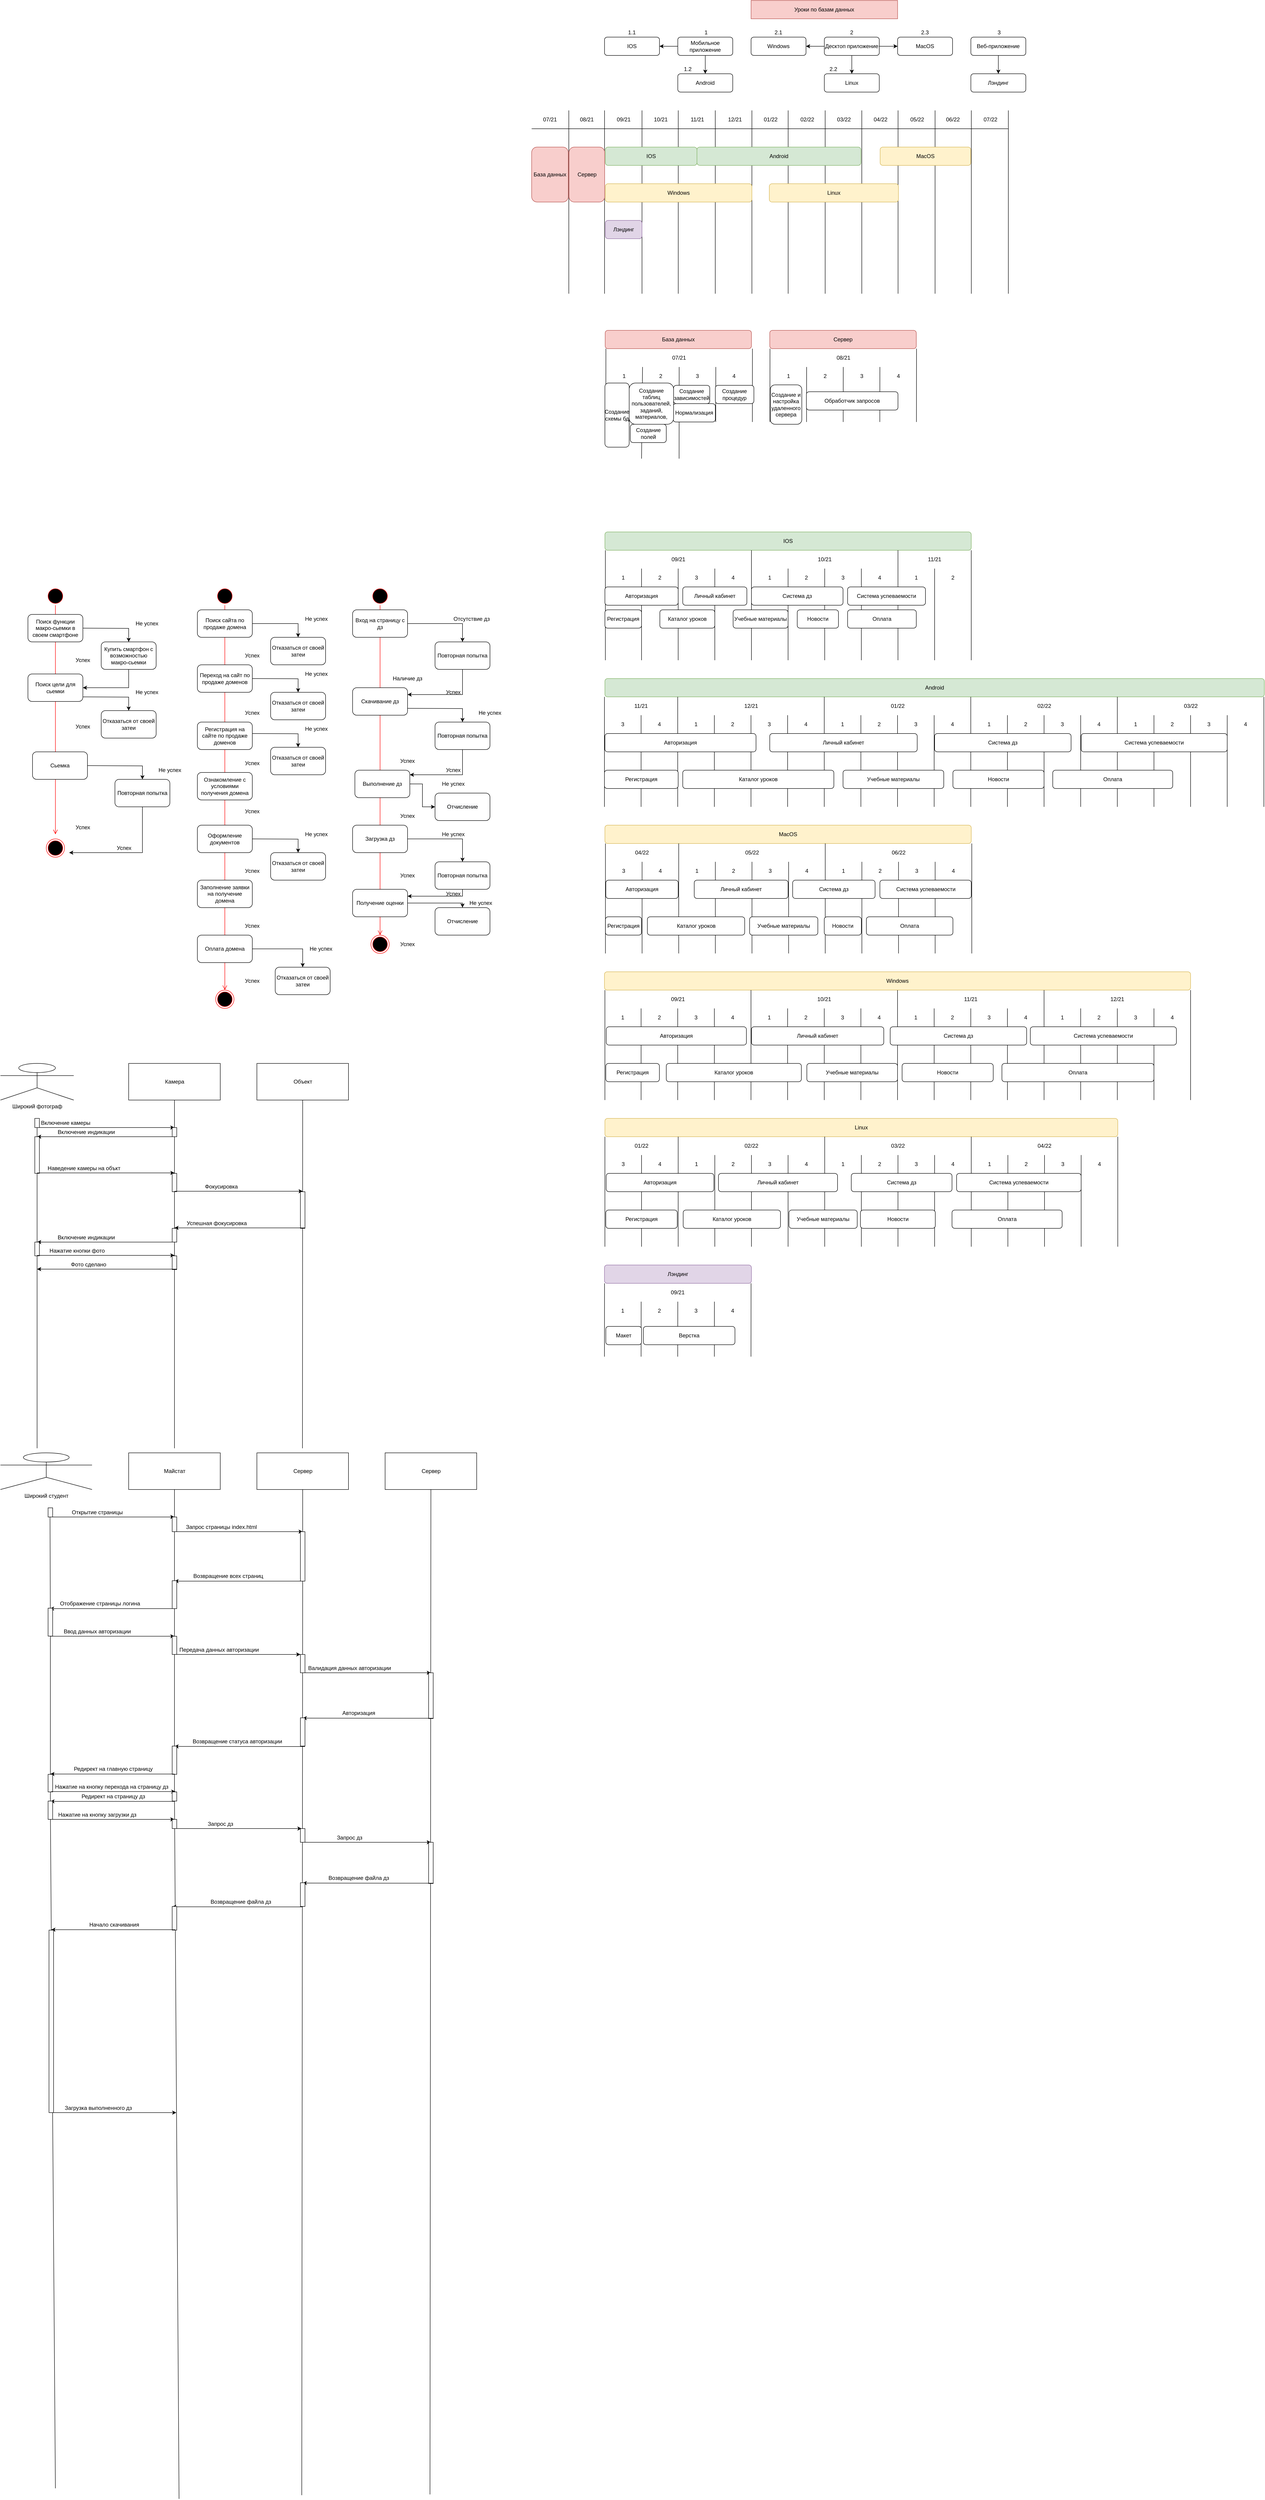 <mxfile version="15.2.1" type="github">
  <diagram id="ABbckw2yCRMAL89OUu5k" name="Page-1">
    <mxGraphModel dx="981" dy="2202" grid="1" gridSize="10" guides="1" tooltips="1" connect="1" arrows="1" fold="1" page="1" pageScale="1" pageWidth="1169" pageHeight="827" math="0" shadow="0">
      <root>
        <mxCell id="0" />
        <mxCell id="1" parent="0" />
        <mxCell id="DkxfCKTvgvLj5vt29J_I-1" value="" style="ellipse;html=1;shape=startState;fillColor=#000000;strokeColor=#ff0000;" parent="1" vertex="1">
          <mxGeometry x="849" width="40" height="40" as="geometry" />
        </mxCell>
        <mxCell id="DkxfCKTvgvLj5vt29J_I-2" value="" style="edgeStyle=orthogonalEdgeStyle;html=1;verticalAlign=bottom;endArrow=open;endSize=8;strokeColor=#ff0000;entryX=0.5;entryY=0;entryDx=0;entryDy=0;" parent="1" source="DkxfCKTvgvLj5vt29J_I-1" target="DkxfCKTvgvLj5vt29J_I-4" edge="1">
          <mxGeometry relative="1" as="geometry">
            <mxPoint x="869" y="640" as="targetPoint" />
            <Array as="points" />
          </mxGeometry>
        </mxCell>
        <mxCell id="DkxfCKTvgvLj5vt29J_I-4" value="" style="ellipse;html=1;shape=endState;fillColor=#000000;strokeColor=#ff0000;" parent="1" vertex="1">
          <mxGeometry x="849" y="760" width="40" height="40" as="geometry" />
        </mxCell>
        <mxCell id="DkxfCKTvgvLj5vt29J_I-21" style="edgeStyle=orthogonalEdgeStyle;rounded=0;orthogonalLoop=1;jettySize=auto;html=1;" parent="1" source="DkxfCKTvgvLj5vt29J_I-5" target="DkxfCKTvgvLj5vt29J_I-12" edge="1">
          <mxGeometry relative="1" as="geometry" />
        </mxCell>
        <mxCell id="DkxfCKTvgvLj5vt29J_I-5" value="Вход на страницу с дз" style="rounded=1;whiteSpace=wrap;html=1;" parent="1" vertex="1">
          <mxGeometry x="809" y="50" width="120" height="60" as="geometry" />
        </mxCell>
        <mxCell id="DkxfCKTvgvLj5vt29J_I-9" value="Не успех" style="text;html=1;strokeColor=none;fillColor=none;align=center;verticalAlign=middle;whiteSpace=wrap;rounded=0;" parent="1" vertex="1">
          <mxGeometry x="1049" y="265" width="120" height="20" as="geometry" />
        </mxCell>
        <mxCell id="DkxfCKTvgvLj5vt29J_I-10" value="Успех" style="text;html=1;strokeColor=none;fillColor=none;align=center;verticalAlign=middle;whiteSpace=wrap;rounded=0;" parent="1" vertex="1">
          <mxGeometry x="869" y="370" width="120" height="20" as="geometry" />
        </mxCell>
        <mxCell id="DkxfCKTvgvLj5vt29J_I-25" value="" style="edgeStyle=orthogonalEdgeStyle;rounded=0;orthogonalLoop=1;jettySize=auto;html=1;entryX=0.5;entryY=0;entryDx=0;entryDy=0;" parent="1" target="DkxfCKTvgvLj5vt29J_I-24" edge="1">
          <mxGeometry relative="1" as="geometry">
            <mxPoint x="929" y="265.0" as="sourcePoint" />
          </mxGeometry>
        </mxCell>
        <mxCell id="DkxfCKTvgvLj5vt29J_I-11" value="Скачивание дз" style="rounded=1;whiteSpace=wrap;html=1;" parent="1" vertex="1">
          <mxGeometry x="809" y="220" width="120" height="60" as="geometry" />
        </mxCell>
        <mxCell id="DkxfCKTvgvLj5vt29J_I-28" style="edgeStyle=orthogonalEdgeStyle;rounded=0;orthogonalLoop=1;jettySize=auto;html=1;entryX=1;entryY=0.25;entryDx=0;entryDy=0;" parent="1" source="DkxfCKTvgvLj5vt29J_I-12" target="DkxfCKTvgvLj5vt29J_I-11" edge="1">
          <mxGeometry relative="1" as="geometry">
            <Array as="points">
              <mxPoint x="1049" y="235" />
            </Array>
          </mxGeometry>
        </mxCell>
        <mxCell id="DkxfCKTvgvLj5vt29J_I-12" value="Повторная попытка" style="rounded=1;whiteSpace=wrap;html=1;" parent="1" vertex="1">
          <mxGeometry x="989" y="120" width="120" height="60" as="geometry" />
        </mxCell>
        <mxCell id="DkxfCKTvgvLj5vt29J_I-14" value="Наличие дз" style="text;html=1;strokeColor=none;fillColor=none;align=center;verticalAlign=middle;whiteSpace=wrap;rounded=0;" parent="1" vertex="1">
          <mxGeometry x="869" y="190" width="120" height="20" as="geometry" />
        </mxCell>
        <mxCell id="DkxfCKTvgvLj5vt29J_I-15" value="Отсутствие дз" style="text;html=1;strokeColor=none;fillColor=none;align=center;verticalAlign=middle;whiteSpace=wrap;rounded=0;" parent="1" vertex="1">
          <mxGeometry x="1009" y="60" width="120" height="20" as="geometry" />
        </mxCell>
        <mxCell id="DkxfCKTvgvLj5vt29J_I-29" style="edgeStyle=orthogonalEdgeStyle;rounded=0;orthogonalLoop=1;jettySize=auto;html=1;" parent="1" source="DkxfCKTvgvLj5vt29J_I-24" edge="1">
          <mxGeometry relative="1" as="geometry">
            <mxPoint x="934" y="410" as="targetPoint" />
            <Array as="points">
              <mxPoint x="1049" y="410" />
              <mxPoint x="934" y="410" />
            </Array>
          </mxGeometry>
        </mxCell>
        <mxCell id="DkxfCKTvgvLj5vt29J_I-24" value="&#xa;&#xa;&lt;span style=&quot;color: rgb(0, 0, 0); font-family: helvetica; font-size: 12px; font-style: normal; font-weight: 400; letter-spacing: normal; text-align: center; text-indent: 0px; text-transform: none; word-spacing: 0px; background-color: rgb(248, 249, 250); display: inline; float: none;&quot;&gt;Повторная попытка&lt;/span&gt;&#xa;&#xa;" style="whiteSpace=wrap;html=1;rounded=1;" parent="1" vertex="1">
          <mxGeometry x="989" y="295" width="120" height="60" as="geometry" />
        </mxCell>
        <mxCell id="DkxfCKTvgvLj5vt29J_I-31" value="" style="edgeStyle=orthogonalEdgeStyle;rounded=0;orthogonalLoop=1;jettySize=auto;html=1;" parent="1" source="DkxfCKTvgvLj5vt29J_I-27" target="DkxfCKTvgvLj5vt29J_I-30" edge="1">
          <mxGeometry relative="1" as="geometry" />
        </mxCell>
        <mxCell id="DkxfCKTvgvLj5vt29J_I-27" value="Выполнение дз" style="rounded=1;whiteSpace=wrap;html=1;" parent="1" vertex="1">
          <mxGeometry x="814" y="400" width="120" height="60" as="geometry" />
        </mxCell>
        <mxCell id="DkxfCKTvgvLj5vt29J_I-30" value="&lt;span style=&quot;color: rgb(0 , 0 , 0) ; font-size: 12px ; font-style: normal ; font-weight: 400 ; letter-spacing: normal ; text-align: center ; text-indent: 0px ; text-transform: none ; word-spacing: 0px ; font-family: &amp;#34;helvetica&amp;#34; ; background-color: rgb(248 , 249 , 250) ; display: inline ; float: none&quot;&gt;Отчисление&lt;/span&gt;" style="whiteSpace=wrap;html=1;rounded=1;" parent="1" vertex="1">
          <mxGeometry x="989" y="450" width="120" height="60" as="geometry" />
        </mxCell>
        <mxCell id="DkxfCKTvgvLj5vt29J_I-36" value="" style="edgeStyle=orthogonalEdgeStyle;rounded=0;orthogonalLoop=1;jettySize=auto;html=1;" parent="1" source="DkxfCKTvgvLj5vt29J_I-32" target="DkxfCKTvgvLj5vt29J_I-35" edge="1">
          <mxGeometry relative="1" as="geometry" />
        </mxCell>
        <mxCell id="DkxfCKTvgvLj5vt29J_I-32" value="Загрузка дз" style="rounded=1;whiteSpace=wrap;html=1;" parent="1" vertex="1">
          <mxGeometry x="809" y="520" width="120" height="60" as="geometry" />
        </mxCell>
        <mxCell id="DkxfCKTvgvLj5vt29J_I-33" value="Не успех" style="text;html=1;strokeColor=none;fillColor=none;align=center;verticalAlign=middle;whiteSpace=wrap;rounded=0;" parent="1" vertex="1">
          <mxGeometry x="969" y="420" width="120" height="20" as="geometry" />
        </mxCell>
        <mxCell id="DkxfCKTvgvLj5vt29J_I-34" value="Успех" style="text;html=1;strokeColor=none;fillColor=none;align=center;verticalAlign=middle;whiteSpace=wrap;rounded=0;" parent="1" vertex="1">
          <mxGeometry x="869" y="490" width="120" height="20" as="geometry" />
        </mxCell>
        <mxCell id="DkxfCKTvgvLj5vt29J_I-45" style="edgeStyle=orthogonalEdgeStyle;rounded=0;orthogonalLoop=1;jettySize=auto;html=1;entryX=1;entryY=0.25;entryDx=0;entryDy=0;" parent="1" source="DkxfCKTvgvLj5vt29J_I-35" target="DkxfCKTvgvLj5vt29J_I-38" edge="1">
          <mxGeometry relative="1" as="geometry">
            <Array as="points">
              <mxPoint x="1049" y="675" />
            </Array>
          </mxGeometry>
        </mxCell>
        <mxCell id="DkxfCKTvgvLj5vt29J_I-35" value="Повторная попытка" style="whiteSpace=wrap;html=1;rounded=1;" parent="1" vertex="1">
          <mxGeometry x="989" y="600" width="120" height="60" as="geometry" />
        </mxCell>
        <mxCell id="DkxfCKTvgvLj5vt29J_I-37" value="Не успех" style="text;html=1;strokeColor=none;fillColor=none;align=center;verticalAlign=middle;whiteSpace=wrap;rounded=0;" parent="1" vertex="1">
          <mxGeometry x="969" y="530" width="120" height="20" as="geometry" />
        </mxCell>
        <mxCell id="DkxfCKTvgvLj5vt29J_I-47" value="" style="edgeStyle=orthogonalEdgeStyle;rounded=0;orthogonalLoop=1;jettySize=auto;html=1;" parent="1" source="DkxfCKTvgvLj5vt29J_I-38" target="DkxfCKTvgvLj5vt29J_I-46" edge="1">
          <mxGeometry relative="1" as="geometry">
            <Array as="points">
              <mxPoint x="1049" y="690" />
            </Array>
          </mxGeometry>
        </mxCell>
        <mxCell id="DkxfCKTvgvLj5vt29J_I-38" value="Получение оценки" style="rounded=1;whiteSpace=wrap;html=1;" parent="1" vertex="1">
          <mxGeometry x="809" y="660" width="120" height="60" as="geometry" />
        </mxCell>
        <mxCell id="DkxfCKTvgvLj5vt29J_I-39" value="Успех" style="text;html=1;strokeColor=none;fillColor=none;align=center;verticalAlign=middle;whiteSpace=wrap;rounded=0;" parent="1" vertex="1">
          <mxGeometry x="869" y="620" width="120" height="20" as="geometry" />
        </mxCell>
        <mxCell id="DkxfCKTvgvLj5vt29J_I-41" value="Успех" style="text;html=1;strokeColor=none;fillColor=none;align=center;verticalAlign=middle;whiteSpace=wrap;rounded=0;" parent="1" vertex="1">
          <mxGeometry x="969" y="660" width="120" height="20" as="geometry" />
        </mxCell>
        <mxCell id="DkxfCKTvgvLj5vt29J_I-42" value="Успех" style="text;html=1;strokeColor=none;fillColor=none;align=center;verticalAlign=middle;whiteSpace=wrap;rounded=0;" parent="1" vertex="1">
          <mxGeometry x="969" y="390" width="120" height="20" as="geometry" />
        </mxCell>
        <mxCell id="DkxfCKTvgvLj5vt29J_I-43" value="Успех" style="text;html=1;strokeColor=none;fillColor=none;align=center;verticalAlign=middle;whiteSpace=wrap;rounded=0;" parent="1" vertex="1">
          <mxGeometry x="969" y="220" width="120" height="20" as="geometry" />
        </mxCell>
        <mxCell id="DkxfCKTvgvLj5vt29J_I-46" value="Отчисление" style="whiteSpace=wrap;html=1;rounded=1;" parent="1" vertex="1">
          <mxGeometry x="989" y="700" width="120" height="60" as="geometry" />
        </mxCell>
        <mxCell id="DkxfCKTvgvLj5vt29J_I-48" value="Не успех" style="text;html=1;strokeColor=none;fillColor=none;align=center;verticalAlign=middle;whiteSpace=wrap;rounded=0;" parent="1" vertex="1">
          <mxGeometry x="1029" y="680" width="120" height="20" as="geometry" />
        </mxCell>
        <mxCell id="DkxfCKTvgvLj5vt29J_I-49" value="Успех" style="text;html=1;strokeColor=none;fillColor=none;align=center;verticalAlign=middle;whiteSpace=wrap;rounded=0;" parent="1" vertex="1">
          <mxGeometry x="869" y="770" width="120" height="20" as="geometry" />
        </mxCell>
        <mxCell id="DkxfCKTvgvLj5vt29J_I-50" value="" style="ellipse;html=1;shape=startState;fillColor=#000000;strokeColor=#ff0000;" parent="1" vertex="1">
          <mxGeometry x="510" width="40" height="40" as="geometry" />
        </mxCell>
        <mxCell id="DkxfCKTvgvLj5vt29J_I-51" value="" style="edgeStyle=orthogonalEdgeStyle;html=1;verticalAlign=bottom;endArrow=open;endSize=8;strokeColor=#ff0000;entryX=0.5;entryY=0;entryDx=0;entryDy=0;" parent="1" source="DkxfCKTvgvLj5vt29J_I-50" target="DkxfCKTvgvLj5vt29J_I-52" edge="1">
          <mxGeometry relative="1" as="geometry">
            <mxPoint x="530" y="760" as="targetPoint" />
            <Array as="points" />
          </mxGeometry>
        </mxCell>
        <mxCell id="DkxfCKTvgvLj5vt29J_I-52" value="" style="ellipse;html=1;shape=endState;fillColor=#000000;strokeColor=#ff0000;" parent="1" vertex="1">
          <mxGeometry x="510" y="880" width="40" height="40" as="geometry" />
        </mxCell>
        <mxCell id="DkxfCKTvgvLj5vt29J_I-69" style="edgeStyle=orthogonalEdgeStyle;rounded=0;orthogonalLoop=1;jettySize=auto;html=1;entryX=0.5;entryY=0;entryDx=0;entryDy=0;" parent="1" source="DkxfCKTvgvLj5vt29J_I-53" target="DkxfCKTvgvLj5vt29J_I-68" edge="1">
          <mxGeometry relative="1" as="geometry" />
        </mxCell>
        <mxCell id="DkxfCKTvgvLj5vt29J_I-53" value="Поиск сайта по продаже домена" style="rounded=1;whiteSpace=wrap;html=1;" parent="1" vertex="1">
          <mxGeometry x="470" y="50" width="120" height="60" as="geometry" />
        </mxCell>
        <mxCell id="DkxfCKTvgvLj5vt29J_I-54" value="Успех" style="text;html=1;strokeColor=none;fillColor=none;align=center;verticalAlign=middle;whiteSpace=wrap;rounded=0;" parent="1" vertex="1">
          <mxGeometry x="530" y="140" width="120" height="20" as="geometry" />
        </mxCell>
        <mxCell id="DkxfCKTvgvLj5vt29J_I-55" value="Переход на сайт по продаже доменов" style="rounded=1;whiteSpace=wrap;html=1;" parent="1" vertex="1">
          <mxGeometry x="470" y="170" width="120" height="60" as="geometry" />
        </mxCell>
        <mxCell id="DkxfCKTvgvLj5vt29J_I-56" value="Успех" style="text;html=1;strokeColor=none;fillColor=none;align=center;verticalAlign=middle;whiteSpace=wrap;rounded=0;" parent="1" vertex="1">
          <mxGeometry x="530" y="265" width="120" height="20" as="geometry" />
        </mxCell>
        <mxCell id="DkxfCKTvgvLj5vt29J_I-57" value="Регистрация на сайте по продаже доменов" style="rounded=1;whiteSpace=wrap;html=1;" parent="1" vertex="1">
          <mxGeometry x="470" y="295" width="120" height="60" as="geometry" />
        </mxCell>
        <mxCell id="DkxfCKTvgvLj5vt29J_I-58" value="Успех" style="text;html=1;strokeColor=none;fillColor=none;align=center;verticalAlign=middle;whiteSpace=wrap;rounded=0;" parent="1" vertex="1">
          <mxGeometry x="530" y="375" width="120" height="20" as="geometry" />
        </mxCell>
        <mxCell id="DkxfCKTvgvLj5vt29J_I-59" value="Ознакомление с условиями получения домена" style="rounded=1;whiteSpace=wrap;html=1;" parent="1" vertex="1">
          <mxGeometry x="470" y="405" width="120" height="60" as="geometry" />
        </mxCell>
        <mxCell id="DkxfCKTvgvLj5vt29J_I-60" value="Успех" style="text;html=1;strokeColor=none;fillColor=none;align=center;verticalAlign=middle;whiteSpace=wrap;rounded=0;" parent="1" vertex="1">
          <mxGeometry x="530" y="480" width="120" height="20" as="geometry" />
        </mxCell>
        <mxCell id="DkxfCKTvgvLj5vt29J_I-61" value="Оформление документов" style="rounded=1;whiteSpace=wrap;html=1;" parent="1" vertex="1">
          <mxGeometry x="470" y="520" width="120" height="60" as="geometry" />
        </mxCell>
        <mxCell id="DkxfCKTvgvLj5vt29J_I-62" value="Успех" style="text;html=1;strokeColor=none;fillColor=none;align=center;verticalAlign=middle;whiteSpace=wrap;rounded=0;" parent="1" vertex="1">
          <mxGeometry x="530" y="610" width="120" height="20" as="geometry" />
        </mxCell>
        <mxCell id="DkxfCKTvgvLj5vt29J_I-63" value="Заполнение заявки на получение домена" style="rounded=1;whiteSpace=wrap;html=1;" parent="1" vertex="1">
          <mxGeometry x="470" y="640" width="120" height="60" as="geometry" />
        </mxCell>
        <mxCell id="DkxfCKTvgvLj5vt29J_I-82" style="edgeStyle=orthogonalEdgeStyle;rounded=0;orthogonalLoop=1;jettySize=auto;html=1;entryX=0.5;entryY=0;entryDx=0;entryDy=0;" parent="1" source="DkxfCKTvgvLj5vt29J_I-64" target="DkxfCKTvgvLj5vt29J_I-80" edge="1">
          <mxGeometry relative="1" as="geometry" />
        </mxCell>
        <mxCell id="DkxfCKTvgvLj5vt29J_I-64" value="Оплата домена" style="rounded=1;whiteSpace=wrap;html=1;" parent="1" vertex="1">
          <mxGeometry x="470" y="760" width="120" height="60" as="geometry" />
        </mxCell>
        <mxCell id="DkxfCKTvgvLj5vt29J_I-65" value="Успех" style="text;html=1;strokeColor=none;fillColor=none;align=center;verticalAlign=middle;whiteSpace=wrap;rounded=0;" parent="1" vertex="1">
          <mxGeometry x="530" y="730" width="120" height="20" as="geometry" />
        </mxCell>
        <mxCell id="DkxfCKTvgvLj5vt29J_I-66" value="Успех" style="text;html=1;strokeColor=none;fillColor=none;align=center;verticalAlign=middle;whiteSpace=wrap;rounded=0;" parent="1" vertex="1">
          <mxGeometry x="530" y="850" width="120" height="20" as="geometry" />
        </mxCell>
        <mxCell id="DkxfCKTvgvLj5vt29J_I-68" value="Отказаться от своей затеи" style="rounded=1;whiteSpace=wrap;html=1;" parent="1" vertex="1">
          <mxGeometry x="630" y="110" width="120" height="60" as="geometry" />
        </mxCell>
        <mxCell id="DkxfCKTvgvLj5vt29J_I-70" value="Не успех" style="text;html=1;strokeColor=none;fillColor=none;align=center;verticalAlign=middle;whiteSpace=wrap;rounded=0;" parent="1" vertex="1">
          <mxGeometry x="670" y="60" width="120" height="20" as="geometry" />
        </mxCell>
        <mxCell id="DkxfCKTvgvLj5vt29J_I-71" style="edgeStyle=orthogonalEdgeStyle;rounded=0;orthogonalLoop=1;jettySize=auto;html=1;entryX=0.5;entryY=0;entryDx=0;entryDy=0;" parent="1" target="DkxfCKTvgvLj5vt29J_I-72" edge="1">
          <mxGeometry relative="1" as="geometry">
            <mxPoint x="590" y="200" as="sourcePoint" />
          </mxGeometry>
        </mxCell>
        <mxCell id="DkxfCKTvgvLj5vt29J_I-72" value="Отказаться от своей затеи" style="rounded=1;whiteSpace=wrap;html=1;" parent="1" vertex="1">
          <mxGeometry x="630" y="230" width="120" height="60" as="geometry" />
        </mxCell>
        <mxCell id="DkxfCKTvgvLj5vt29J_I-73" value="Не успех" style="text;html=1;strokeColor=none;fillColor=none;align=center;verticalAlign=middle;whiteSpace=wrap;rounded=0;" parent="1" vertex="1">
          <mxGeometry x="670" y="180" width="120" height="20" as="geometry" />
        </mxCell>
        <mxCell id="DkxfCKTvgvLj5vt29J_I-74" style="edgeStyle=orthogonalEdgeStyle;rounded=0;orthogonalLoop=1;jettySize=auto;html=1;entryX=0.5;entryY=0;entryDx=0;entryDy=0;" parent="1" target="DkxfCKTvgvLj5vt29J_I-75" edge="1">
          <mxGeometry relative="1" as="geometry">
            <mxPoint x="590" y="320" as="sourcePoint" />
          </mxGeometry>
        </mxCell>
        <mxCell id="DkxfCKTvgvLj5vt29J_I-75" value="Отказаться от своей затеи" style="rounded=1;whiteSpace=wrap;html=1;" parent="1" vertex="1">
          <mxGeometry x="630" y="350" width="120" height="60" as="geometry" />
        </mxCell>
        <mxCell id="DkxfCKTvgvLj5vt29J_I-76" value="Не успех" style="text;html=1;strokeColor=none;fillColor=none;align=center;verticalAlign=middle;whiteSpace=wrap;rounded=0;" parent="1" vertex="1">
          <mxGeometry x="670" y="300" width="120" height="20" as="geometry" />
        </mxCell>
        <mxCell id="DkxfCKTvgvLj5vt29J_I-77" style="edgeStyle=orthogonalEdgeStyle;rounded=0;orthogonalLoop=1;jettySize=auto;html=1;entryX=0.5;entryY=0;entryDx=0;entryDy=0;" parent="1" target="DkxfCKTvgvLj5vt29J_I-78" edge="1">
          <mxGeometry relative="1" as="geometry">
            <mxPoint x="590" y="550.0" as="sourcePoint" />
          </mxGeometry>
        </mxCell>
        <mxCell id="DkxfCKTvgvLj5vt29J_I-78" value="Отказаться от своей затеи" style="rounded=1;whiteSpace=wrap;html=1;" parent="1" vertex="1">
          <mxGeometry x="630" y="580" width="120" height="60" as="geometry" />
        </mxCell>
        <mxCell id="DkxfCKTvgvLj5vt29J_I-79" value="Не успех" style="text;html=1;strokeColor=none;fillColor=none;align=center;verticalAlign=middle;whiteSpace=wrap;rounded=0;" parent="1" vertex="1">
          <mxGeometry x="670" y="530" width="120" height="20" as="geometry" />
        </mxCell>
        <mxCell id="DkxfCKTvgvLj5vt29J_I-80" value="Отказаться от своей затеи" style="rounded=1;whiteSpace=wrap;html=1;" parent="1" vertex="1">
          <mxGeometry x="640" y="830" width="120" height="60" as="geometry" />
        </mxCell>
        <mxCell id="DkxfCKTvgvLj5vt29J_I-81" value="Не успех" style="text;html=1;strokeColor=none;fillColor=none;align=center;verticalAlign=middle;whiteSpace=wrap;rounded=0;" parent="1" vertex="1">
          <mxGeometry x="680" y="780" width="120" height="20" as="geometry" />
        </mxCell>
        <mxCell id="DkxfCKTvgvLj5vt29J_I-86" value="" style="ellipse;html=1;shape=startState;fillColor=#000000;strokeColor=#ff0000;" parent="1" vertex="1">
          <mxGeometry x="140" width="40" height="40" as="geometry" />
        </mxCell>
        <mxCell id="DkxfCKTvgvLj5vt29J_I-87" value="" style="edgeStyle=orthogonalEdgeStyle;html=1;verticalAlign=bottom;endArrow=open;endSize=8;strokeColor=#ff0000;" parent="1" source="DkxfCKTvgvLj5vt29J_I-86" edge="1">
          <mxGeometry relative="1" as="geometry">
            <mxPoint x="160" y="540" as="targetPoint" />
            <Array as="points" />
          </mxGeometry>
        </mxCell>
        <mxCell id="DkxfCKTvgvLj5vt29J_I-89" value="Поиск функции макро-сьемки в своем смартфоне" style="rounded=1;whiteSpace=wrap;html=1;" parent="1" vertex="1">
          <mxGeometry x="100" y="60" width="120" height="60" as="geometry" />
        </mxCell>
        <mxCell id="DkxfCKTvgvLj5vt29J_I-91" style="edgeStyle=orthogonalEdgeStyle;rounded=0;orthogonalLoop=1;jettySize=auto;html=1;entryX=0.5;entryY=0;entryDx=0;entryDy=0;" parent="1" target="DkxfCKTvgvLj5vt29J_I-93" edge="1">
          <mxGeometry relative="1" as="geometry">
            <mxPoint x="220" y="90" as="sourcePoint" />
          </mxGeometry>
        </mxCell>
        <mxCell id="DkxfCKTvgvLj5vt29J_I-92" value="Успех" style="text;html=1;strokeColor=none;fillColor=none;align=center;verticalAlign=middle;whiteSpace=wrap;rounded=0;" parent="1" vertex="1">
          <mxGeometry x="160" y="150" width="120" height="20" as="geometry" />
        </mxCell>
        <mxCell id="DkxfCKTvgvLj5vt29J_I-96" style="edgeStyle=orthogonalEdgeStyle;rounded=0;orthogonalLoop=1;jettySize=auto;html=1;entryX=1;entryY=0.5;entryDx=0;entryDy=0;" parent="1" source="DkxfCKTvgvLj5vt29J_I-93" target="DkxfCKTvgvLj5vt29J_I-95" edge="1">
          <mxGeometry relative="1" as="geometry">
            <Array as="points">
              <mxPoint x="320" y="220" />
            </Array>
          </mxGeometry>
        </mxCell>
        <mxCell id="DkxfCKTvgvLj5vt29J_I-93" value="Купить смартфон с возможностью макро-сьемки" style="rounded=1;whiteSpace=wrap;html=1;" parent="1" vertex="1">
          <mxGeometry x="260" y="120" width="120" height="60" as="geometry" />
        </mxCell>
        <mxCell id="DkxfCKTvgvLj5vt29J_I-94" value="Не успех" style="text;html=1;strokeColor=none;fillColor=none;align=center;verticalAlign=middle;whiteSpace=wrap;rounded=0;" parent="1" vertex="1">
          <mxGeometry x="300" y="70" width="120" height="20" as="geometry" />
        </mxCell>
        <mxCell id="DkxfCKTvgvLj5vt29J_I-95" value="Поиск цели для сьемки" style="rounded=1;whiteSpace=wrap;html=1;" parent="1" vertex="1">
          <mxGeometry x="100" y="190" width="120" height="60" as="geometry" />
        </mxCell>
        <mxCell id="DkxfCKTvgvLj5vt29J_I-97" value="Успех" style="text;html=1;strokeColor=none;fillColor=none;align=center;verticalAlign=middle;whiteSpace=wrap;rounded=0;" parent="1" vertex="1">
          <mxGeometry x="160" y="295" width="120" height="20" as="geometry" />
        </mxCell>
        <mxCell id="DkxfCKTvgvLj5vt29J_I-98" style="edgeStyle=orthogonalEdgeStyle;rounded=0;orthogonalLoop=1;jettySize=auto;html=1;entryX=0.5;entryY=0;entryDx=0;entryDy=0;" parent="1" target="DkxfCKTvgvLj5vt29J_I-99" edge="1">
          <mxGeometry relative="1" as="geometry">
            <mxPoint x="220" y="240.0" as="sourcePoint" />
          </mxGeometry>
        </mxCell>
        <mxCell id="DkxfCKTvgvLj5vt29J_I-99" value="Отказаться от своей затеи" style="rounded=1;whiteSpace=wrap;html=1;" parent="1" vertex="1">
          <mxGeometry x="260" y="270" width="120" height="60" as="geometry" />
        </mxCell>
        <mxCell id="DkxfCKTvgvLj5vt29J_I-100" value="Не успех" style="text;html=1;strokeColor=none;fillColor=none;align=center;verticalAlign=middle;whiteSpace=wrap;rounded=0;" parent="1" vertex="1">
          <mxGeometry x="300" y="220" width="120" height="20" as="geometry" />
        </mxCell>
        <mxCell id="DkxfCKTvgvLj5vt29J_I-101" value="Сьемка" style="rounded=1;whiteSpace=wrap;html=1;" parent="1" vertex="1">
          <mxGeometry x="110" y="360" width="120" height="60" as="geometry" />
        </mxCell>
        <mxCell id="DkxfCKTvgvLj5vt29J_I-103" value="Не успех" style="text;html=1;strokeColor=none;fillColor=none;align=center;verticalAlign=middle;whiteSpace=wrap;rounded=0;" parent="1" vertex="1">
          <mxGeometry x="350" y="390.06" width="120" height="20" as="geometry" />
        </mxCell>
        <mxCell id="DkxfCKTvgvLj5vt29J_I-104" value="Успех" style="text;html=1;strokeColor=none;fillColor=none;align=center;verticalAlign=middle;whiteSpace=wrap;rounded=0;" parent="1" vertex="1">
          <mxGeometry x="160" y="515.06" width="120" height="20" as="geometry" />
        </mxCell>
        <mxCell id="DkxfCKTvgvLj5vt29J_I-105" value="" style="edgeStyle=orthogonalEdgeStyle;rounded=0;orthogonalLoop=1;jettySize=auto;html=1;entryX=0.5;entryY=0;entryDx=0;entryDy=0;" parent="1" target="DkxfCKTvgvLj5vt29J_I-107" edge="1">
          <mxGeometry relative="1" as="geometry">
            <mxPoint x="230" y="390.06" as="sourcePoint" />
          </mxGeometry>
        </mxCell>
        <mxCell id="DkxfCKTvgvLj5vt29J_I-106" style="edgeStyle=orthogonalEdgeStyle;rounded=0;orthogonalLoop=1;jettySize=auto;html=1;" parent="1" source="DkxfCKTvgvLj5vt29J_I-107" edge="1">
          <mxGeometry relative="1" as="geometry">
            <mxPoint x="190" y="580" as="targetPoint" />
            <Array as="points">
              <mxPoint x="350" y="580" />
            </Array>
          </mxGeometry>
        </mxCell>
        <mxCell id="DkxfCKTvgvLj5vt29J_I-107" value="&#xa;&#xa;&lt;span style=&quot;color: rgb(0, 0, 0); font-family: helvetica; font-size: 12px; font-style: normal; font-weight: 400; letter-spacing: normal; text-align: center; text-indent: 0px; text-transform: none; word-spacing: 0px; background-color: rgb(248, 249, 250); display: inline; float: none;&quot;&gt;Повторная попытка&lt;/span&gt;&#xa;&#xa;" style="whiteSpace=wrap;html=1;rounded=1;" parent="1" vertex="1">
          <mxGeometry x="290" y="420.06" width="120" height="60" as="geometry" />
        </mxCell>
        <mxCell id="DkxfCKTvgvLj5vt29J_I-108" value="Успех" style="text;html=1;strokeColor=none;fillColor=none;align=center;verticalAlign=middle;whiteSpace=wrap;rounded=0;" parent="1" vertex="1">
          <mxGeometry x="250" y="560" width="120" height="20" as="geometry" />
        </mxCell>
        <mxCell id="DkxfCKTvgvLj5vt29J_I-110" value="" style="ellipse;html=1;shape=endState;fillColor=#000000;strokeColor=#ff0000;" parent="1" vertex="1">
          <mxGeometry x="140" y="550" width="40" height="40" as="geometry" />
        </mxCell>
        <mxCell id="DkxfCKTvgvLj5vt29J_I-111" value="Широкий фотограф" style="shape=umlActor;verticalLabelPosition=bottom;verticalAlign=top;html=1;" parent="1" vertex="1">
          <mxGeometry x="40" y="1040" width="160" height="80" as="geometry" />
        </mxCell>
        <mxCell id="DkxfCKTvgvLj5vt29J_I-112" value="Камера" style="html=1;" parent="1" vertex="1">
          <mxGeometry x="320" y="1040" width="200" height="80" as="geometry" />
        </mxCell>
        <mxCell id="DkxfCKTvgvLj5vt29J_I-113" value="Объект" style="html=1;" parent="1" vertex="1">
          <mxGeometry x="600" y="1040" width="200" height="80" as="geometry" />
        </mxCell>
        <mxCell id="DkxfCKTvgvLj5vt29J_I-114" value="" style="endArrow=none;html=1;" parent="1" edge="1">
          <mxGeometry width="50" height="50" relative="1" as="geometry">
            <mxPoint x="120" y="1880" as="sourcePoint" />
            <mxPoint x="120" y="1160" as="targetPoint" />
          </mxGeometry>
        </mxCell>
        <mxCell id="DkxfCKTvgvLj5vt29J_I-115" value="" style="endArrow=none;html=1;entryX=0.5;entryY=1;entryDx=0;entryDy=0;startArrow=none;" parent="1" source="DkxfCKTvgvLj5vt29J_I-120" target="DkxfCKTvgvLj5vt29J_I-112" edge="1">
          <mxGeometry width="50" height="50" relative="1" as="geometry">
            <mxPoint x="420" y="1880" as="sourcePoint" />
            <mxPoint x="420" y="1160" as="targetPoint" />
          </mxGeometry>
        </mxCell>
        <mxCell id="DkxfCKTvgvLj5vt29J_I-116" value="" style="endArrow=none;html=1;entryX=0.5;entryY=1;entryDx=0;entryDy=0;" parent="1" target="DkxfCKTvgvLj5vt29J_I-113" edge="1">
          <mxGeometry width="50" height="50" relative="1" as="geometry">
            <mxPoint x="699.5" y="1880" as="sourcePoint" />
            <mxPoint x="699.5" y="1160" as="targetPoint" />
          </mxGeometry>
        </mxCell>
        <mxCell id="DkxfCKTvgvLj5vt29J_I-117" value="" style="rounded=0;whiteSpace=wrap;html=1;" parent="1" vertex="1">
          <mxGeometry x="115" y="1160" width="10" height="20" as="geometry" />
        </mxCell>
        <mxCell id="DkxfCKTvgvLj5vt29J_I-118" value="Включение камеры" style="text;html=1;strokeColor=none;fillColor=none;align=center;verticalAlign=middle;whiteSpace=wrap;rounded=0;" parent="1" vertex="1">
          <mxGeometry x="125" y="1160" width="115" height="20" as="geometry" />
        </mxCell>
        <mxCell id="DkxfCKTvgvLj5vt29J_I-119" value="" style="endArrow=classic;html=1;exitX=0.5;exitY=1;exitDx=0;exitDy=0;" parent="1" source="DkxfCKTvgvLj5vt29J_I-117" edge="1">
          <mxGeometry width="50" height="50" relative="1" as="geometry">
            <mxPoint x="130" y="1240" as="sourcePoint" />
            <mxPoint x="420" y="1180" as="targetPoint" />
          </mxGeometry>
        </mxCell>
        <mxCell id="DkxfCKTvgvLj5vt29J_I-120" value="" style="rounded=0;whiteSpace=wrap;html=1;" parent="1" vertex="1">
          <mxGeometry x="415" y="1180" width="10" height="20" as="geometry" />
        </mxCell>
        <mxCell id="DkxfCKTvgvLj5vt29J_I-121" value="" style="endArrow=none;html=1;entryX=0.5;entryY=1;entryDx=0;entryDy=0;" parent="1" target="DkxfCKTvgvLj5vt29J_I-120" edge="1">
          <mxGeometry width="50" height="50" relative="1" as="geometry">
            <mxPoint x="420" y="1880" as="sourcePoint" />
            <mxPoint x="420" y="1120" as="targetPoint" />
          </mxGeometry>
        </mxCell>
        <mxCell id="DkxfCKTvgvLj5vt29J_I-122" value="" style="endArrow=classic;html=1;exitX=0.5;exitY=1;exitDx=0;exitDy=0;" parent="1" source="DkxfCKTvgvLj5vt29J_I-120" edge="1">
          <mxGeometry width="50" height="50" relative="1" as="geometry">
            <mxPoint x="360" y="1240" as="sourcePoint" />
            <mxPoint x="120" y="1200" as="targetPoint" />
          </mxGeometry>
        </mxCell>
        <mxCell id="DkxfCKTvgvLj5vt29J_I-123" value="Включение индикации" style="text;html=1;strokeColor=none;fillColor=none;align=center;verticalAlign=middle;whiteSpace=wrap;rounded=0;" parent="1" vertex="1">
          <mxGeometry x="135" y="1180" width="185" height="20" as="geometry" />
        </mxCell>
        <mxCell id="DkxfCKTvgvLj5vt29J_I-124" value="" style="rounded=0;whiteSpace=wrap;html=1;" parent="1" vertex="1">
          <mxGeometry x="115" y="1200" width="10" height="80" as="geometry" />
        </mxCell>
        <mxCell id="DkxfCKTvgvLj5vt29J_I-125" value="Наведение камеры на объкт" style="text;html=1;strokeColor=none;fillColor=none;align=center;verticalAlign=middle;whiteSpace=wrap;rounded=0;" parent="1" vertex="1">
          <mxGeometry x="125" y="1259" width="195" height="20" as="geometry" />
        </mxCell>
        <mxCell id="DkxfCKTvgvLj5vt29J_I-126" value="" style="endArrow=classic;html=1;exitX=0.5;exitY=1;exitDx=0;exitDy=0;" parent="1" edge="1">
          <mxGeometry width="50" height="50" relative="1" as="geometry">
            <mxPoint x="120" y="1279" as="sourcePoint" />
            <mxPoint x="420" y="1279" as="targetPoint" />
          </mxGeometry>
        </mxCell>
        <mxCell id="DkxfCKTvgvLj5vt29J_I-127" value="" style="rounded=0;whiteSpace=wrap;html=1;" parent="1" vertex="1">
          <mxGeometry x="415" y="1280" width="10" height="40" as="geometry" />
        </mxCell>
        <mxCell id="DkxfCKTvgvLj5vt29J_I-128" value="Фокусировка" style="text;html=1;strokeColor=none;fillColor=none;align=center;verticalAlign=middle;whiteSpace=wrap;rounded=0;" parent="1" vertex="1">
          <mxGeometry x="425" y="1299" width="195" height="20" as="geometry" />
        </mxCell>
        <mxCell id="DkxfCKTvgvLj5vt29J_I-129" value="" style="endArrow=classic;html=1;exitX=0.5;exitY=1;exitDx=0;exitDy=0;" parent="1" edge="1">
          <mxGeometry width="50" height="50" relative="1" as="geometry">
            <mxPoint x="420" y="1319" as="sourcePoint" />
            <mxPoint x="700" y="1319" as="targetPoint" />
          </mxGeometry>
        </mxCell>
        <mxCell id="DkxfCKTvgvLj5vt29J_I-130" value="" style="rounded=0;whiteSpace=wrap;html=1;" parent="1" vertex="1">
          <mxGeometry x="695" y="1320" width="10" height="80" as="geometry" />
        </mxCell>
        <mxCell id="DkxfCKTvgvLj5vt29J_I-133" value="" style="endArrow=classic;html=1;exitX=0.5;exitY=1;exitDx=0;exitDy=0;entryX=0;entryY=1;entryDx=0;entryDy=0;" parent="1" target="DkxfCKTvgvLj5vt29J_I-134" edge="1">
          <mxGeometry width="50" height="50" relative="1" as="geometry">
            <mxPoint x="705" y="1399" as="sourcePoint" />
            <mxPoint x="405" y="1399" as="targetPoint" />
          </mxGeometry>
        </mxCell>
        <mxCell id="DkxfCKTvgvLj5vt29J_I-134" value="Успешная фокусировка" style="text;html=1;strokeColor=none;fillColor=none;align=center;verticalAlign=middle;whiteSpace=wrap;rounded=0;" parent="1" vertex="1">
          <mxGeometry x="420" y="1379" width="185" height="20" as="geometry" />
        </mxCell>
        <mxCell id="DkxfCKTvgvLj5vt29J_I-135" value="" style="endArrow=classic;html=1;exitX=0.5;exitY=1;exitDx=0;exitDy=0;" parent="1" edge="1">
          <mxGeometry width="50" height="50" relative="1" as="geometry">
            <mxPoint x="420" y="1430" as="sourcePoint" />
            <mxPoint x="120" y="1430" as="targetPoint" />
          </mxGeometry>
        </mxCell>
        <mxCell id="DkxfCKTvgvLj5vt29J_I-136" value="Включение индикации" style="text;html=1;strokeColor=none;fillColor=none;align=center;verticalAlign=middle;whiteSpace=wrap;rounded=0;" parent="1" vertex="1">
          <mxGeometry x="135" y="1410" width="185" height="20" as="geometry" />
        </mxCell>
        <mxCell id="DkxfCKTvgvLj5vt29J_I-137" value="" style="rounded=0;whiteSpace=wrap;html=1;" parent="1" vertex="1">
          <mxGeometry x="415" y="1400" width="10" height="30" as="geometry" />
        </mxCell>
        <mxCell id="DkxfCKTvgvLj5vt29J_I-138" value="" style="rounded=0;whiteSpace=wrap;html=1;" parent="1" vertex="1">
          <mxGeometry x="115" y="1430" width="10" height="30" as="geometry" />
        </mxCell>
        <mxCell id="DkxfCKTvgvLj5vt29J_I-139" value="Нажатие кнопки фото" style="text;html=1;strokeColor=none;fillColor=none;align=center;verticalAlign=middle;whiteSpace=wrap;rounded=0;" parent="1" vertex="1">
          <mxGeometry x="125" y="1439" width="165" height="20" as="geometry" />
        </mxCell>
        <mxCell id="DkxfCKTvgvLj5vt29J_I-140" value="" style="endArrow=classic;html=1;exitX=0.5;exitY=1;exitDx=0;exitDy=0;" parent="1" edge="1">
          <mxGeometry width="50" height="50" relative="1" as="geometry">
            <mxPoint x="120" y="1459" as="sourcePoint" />
            <mxPoint x="420" y="1459" as="targetPoint" />
          </mxGeometry>
        </mxCell>
        <mxCell id="DkxfCKTvgvLj5vt29J_I-141" value="" style="rounded=0;whiteSpace=wrap;html=1;" parent="1" vertex="1">
          <mxGeometry x="415" y="1460" width="10" height="30" as="geometry" />
        </mxCell>
        <mxCell id="DkxfCKTvgvLj5vt29J_I-142" value="" style="endArrow=classic;html=1;exitX=0.5;exitY=1;exitDx=0;exitDy=0;" parent="1" edge="1">
          <mxGeometry width="50" height="50" relative="1" as="geometry">
            <mxPoint x="425" y="1489" as="sourcePoint" />
            <mxPoint x="120" y="1489" as="targetPoint" />
          </mxGeometry>
        </mxCell>
        <mxCell id="DkxfCKTvgvLj5vt29J_I-143" value="Фото сделано" style="text;html=1;strokeColor=none;fillColor=none;align=center;verticalAlign=middle;whiteSpace=wrap;rounded=0;" parent="1" vertex="1">
          <mxGeometry x="140" y="1469" width="185" height="20" as="geometry" />
        </mxCell>
        <mxCell id="DkxfCKTvgvLj5vt29J_I-146" value="Широкий студент" style="shape=umlActor;verticalLabelPosition=bottom;verticalAlign=top;html=1;" parent="1" vertex="1">
          <mxGeometry x="40" y="1890" width="200" height="80" as="geometry" />
        </mxCell>
        <mxCell id="DkxfCKTvgvLj5vt29J_I-147" value="Майстат" style="html=1;" parent="1" vertex="1">
          <mxGeometry x="320" y="1890" width="200" height="80" as="geometry" />
        </mxCell>
        <mxCell id="DkxfCKTvgvLj5vt29J_I-148" value="Сервер" style="html=1;" parent="1" vertex="1">
          <mxGeometry x="600" y="1890" width="200" height="80" as="geometry" />
        </mxCell>
        <mxCell id="DkxfCKTvgvLj5vt29J_I-149" value="" style="endArrow=none;html=1;startArrow=none;" parent="1" source="DkxfCKTvgvLj5vt29J_I-195" edge="1">
          <mxGeometry width="50" height="50" relative="1" as="geometry">
            <mxPoint x="148.17" y="2730" as="sourcePoint" />
            <mxPoint x="148.17" y="2010" as="targetPoint" />
          </mxGeometry>
        </mxCell>
        <mxCell id="DkxfCKTvgvLj5vt29J_I-150" value="" style="endArrow=none;html=1;entryX=0.5;entryY=1;entryDx=0;entryDy=0;startArrow=none;" parent="1" target="DkxfCKTvgvLj5vt29J_I-147" edge="1">
          <mxGeometry width="50" height="50" relative="1" as="geometry">
            <mxPoint x="420" y="2030" as="sourcePoint" />
            <mxPoint x="420" y="2010" as="targetPoint" />
          </mxGeometry>
        </mxCell>
        <mxCell id="DkxfCKTvgvLj5vt29J_I-151" value="" style="endArrow=none;html=1;entryX=0.5;entryY=1;entryDx=0;entryDy=0;startArrow=none;" parent="1" source="DkxfCKTvgvLj5vt29J_I-186" target="DkxfCKTvgvLj5vt29J_I-148" edge="1">
          <mxGeometry width="50" height="50" relative="1" as="geometry">
            <mxPoint x="699.5" y="2730" as="sourcePoint" />
            <mxPoint x="699.5" y="2010" as="targetPoint" />
          </mxGeometry>
        </mxCell>
        <mxCell id="DkxfCKTvgvLj5vt29J_I-156" value="" style="endArrow=none;html=1;startArrow=none;" parent="1" source="DkxfCKTvgvLj5vt29J_I-200" edge="1">
          <mxGeometry width="50" height="50" relative="1" as="geometry">
            <mxPoint x="420" y="2730" as="sourcePoint" />
            <mxPoint x="420" y="2030" as="targetPoint" />
          </mxGeometry>
        </mxCell>
        <mxCell id="DkxfCKTvgvLj5vt29J_I-177" value="Сервер" style="html=1;" parent="1" vertex="1">
          <mxGeometry x="880" y="1890" width="200" height="80" as="geometry" />
        </mxCell>
        <mxCell id="DkxfCKTvgvLj5vt29J_I-178" value="" style="endArrow=none;html=1;entryX=0.5;entryY=1;entryDx=0;entryDy=0;" parent="1" target="DkxfCKTvgvLj5vt29J_I-177" edge="1">
          <mxGeometry width="50" height="50" relative="1" as="geometry">
            <mxPoint x="978" y="4163.333" as="sourcePoint" />
            <mxPoint x="979.5" y="2010" as="targetPoint" />
          </mxGeometry>
        </mxCell>
        <mxCell id="DkxfCKTvgvLj5vt29J_I-179" value="Открытие страницы" style="text;html=1;strokeColor=none;fillColor=none;align=center;verticalAlign=middle;whiteSpace=wrap;rounded=0;" parent="1" vertex="1">
          <mxGeometry x="154" y="2010" width="195" height="20" as="geometry" />
        </mxCell>
        <mxCell id="DkxfCKTvgvLj5vt29J_I-180" value="" style="endArrow=classic;html=1;exitX=0.5;exitY=1;exitDx=0;exitDy=0;" parent="1" edge="1">
          <mxGeometry width="50" height="50" relative="1" as="geometry">
            <mxPoint x="149" y="2030" as="sourcePoint" />
            <mxPoint x="420" y="2030" as="targetPoint" />
          </mxGeometry>
        </mxCell>
        <mxCell id="DkxfCKTvgvLj5vt29J_I-181" value="" style="rounded=0;whiteSpace=wrap;html=1;" parent="1" vertex="1">
          <mxGeometry x="144" y="2010" width="10" height="20" as="geometry" />
        </mxCell>
        <mxCell id="DkxfCKTvgvLj5vt29J_I-182" value="Запрос страницы index.html" style="text;html=1;strokeColor=none;fillColor=none;align=center;verticalAlign=middle;whiteSpace=wrap;rounded=0;" parent="1" vertex="1">
          <mxGeometry x="425" y="2042" width="195" height="20" as="geometry" />
        </mxCell>
        <mxCell id="DkxfCKTvgvLj5vt29J_I-183" value="" style="endArrow=classic;html=1;exitX=0.5;exitY=1;exitDx=0;exitDy=0;" parent="1" edge="1">
          <mxGeometry width="50" height="50" relative="1" as="geometry">
            <mxPoint x="420" y="2062" as="sourcePoint" />
            <mxPoint x="700" y="2062" as="targetPoint" />
          </mxGeometry>
        </mxCell>
        <mxCell id="DkxfCKTvgvLj5vt29J_I-184" value="" style="rounded=0;whiteSpace=wrap;html=1;" parent="1" vertex="1">
          <mxGeometry x="415" y="2030" width="10" height="32" as="geometry" />
        </mxCell>
        <mxCell id="DkxfCKTvgvLj5vt29J_I-188" style="edgeStyle=orthogonalEdgeStyle;rounded=0;orthogonalLoop=1;jettySize=auto;html=1;exitX=0.5;exitY=1;exitDx=0;exitDy=0;" parent="1" source="DkxfCKTvgvLj5vt29J_I-186" edge="1">
          <mxGeometry relative="1" as="geometry">
            <mxPoint x="420" y="2170" as="targetPoint" />
            <Array as="points">
              <mxPoint x="650" y="2170" />
              <mxPoint x="650" y="2170" />
            </Array>
          </mxGeometry>
        </mxCell>
        <mxCell id="DkxfCKTvgvLj5vt29J_I-186" value="" style="rounded=0;whiteSpace=wrap;html=1;" parent="1" vertex="1">
          <mxGeometry x="695" y="2062" width="10" height="108" as="geometry" />
        </mxCell>
        <mxCell id="DkxfCKTvgvLj5vt29J_I-187" value="" style="endArrow=none;html=1;entryX=0.5;entryY=1;entryDx=0;entryDy=0;" parent="1" target="DkxfCKTvgvLj5vt29J_I-186" edge="1">
          <mxGeometry width="50" height="50" relative="1" as="geometry">
            <mxPoint x="698" y="4165" as="sourcePoint" />
            <mxPoint x="700" y="1970" as="targetPoint" />
          </mxGeometry>
        </mxCell>
        <mxCell id="DkxfCKTvgvLj5vt29J_I-189" value="Возвращение всех страниц" style="text;html=1;strokeColor=none;fillColor=none;align=center;verticalAlign=middle;whiteSpace=wrap;rounded=0;" parent="1" vertex="1">
          <mxGeometry x="440" y="2149" width="195" height="20" as="geometry" />
        </mxCell>
        <mxCell id="DkxfCKTvgvLj5vt29J_I-191" value="" style="rounded=0;whiteSpace=wrap;html=1;" parent="1" vertex="1">
          <mxGeometry x="415" y="2169" width="10" height="61" as="geometry" />
        </mxCell>
        <mxCell id="DkxfCKTvgvLj5vt29J_I-192" style="edgeStyle=orthogonalEdgeStyle;rounded=0;orthogonalLoop=1;jettySize=auto;html=1;" parent="1" edge="1">
          <mxGeometry relative="1" as="geometry">
            <mxPoint x="148" y="2230" as="targetPoint" />
            <mxPoint x="420" y="2230" as="sourcePoint" />
            <Array as="points">
              <mxPoint x="378" y="2230" />
              <mxPoint x="378" y="2230" />
            </Array>
          </mxGeometry>
        </mxCell>
        <mxCell id="DkxfCKTvgvLj5vt29J_I-193" value="Отображение страницы логина" style="text;html=1;strokeColor=none;fillColor=none;align=center;verticalAlign=middle;whiteSpace=wrap;rounded=0;" parent="1" vertex="1">
          <mxGeometry x="160" y="2209" width="195" height="20" as="geometry" />
        </mxCell>
        <mxCell id="DkxfCKTvgvLj5vt29J_I-195" value="" style="rounded=0;whiteSpace=wrap;html=1;" parent="1" vertex="1">
          <mxGeometry x="144" y="2229" width="10" height="61" as="geometry" />
        </mxCell>
        <mxCell id="DkxfCKTvgvLj5vt29J_I-196" value="" style="endArrow=none;html=1;startArrow=none;" parent="1" source="DkxfCKTvgvLj5vt29J_I-222" target="DkxfCKTvgvLj5vt29J_I-195" edge="1">
          <mxGeometry width="50" height="50" relative="1" as="geometry">
            <mxPoint x="160" y="4150" as="sourcePoint" />
            <mxPoint x="148.17" y="2010" as="targetPoint" />
          </mxGeometry>
        </mxCell>
        <mxCell id="DkxfCKTvgvLj5vt29J_I-197" value="Ввод данных авторизации" style="text;html=1;strokeColor=none;fillColor=none;align=center;verticalAlign=middle;whiteSpace=wrap;rounded=0;" parent="1" vertex="1">
          <mxGeometry x="154" y="2270.31" width="195" height="20" as="geometry" />
        </mxCell>
        <mxCell id="DkxfCKTvgvLj5vt29J_I-198" value="" style="endArrow=classic;html=1;exitX=0.5;exitY=1;exitDx=0;exitDy=0;" parent="1" edge="1">
          <mxGeometry width="50" height="50" relative="1" as="geometry">
            <mxPoint x="149" y="2290.31" as="sourcePoint" />
            <mxPoint x="420" y="2290.31" as="targetPoint" />
          </mxGeometry>
        </mxCell>
        <mxCell id="DkxfCKTvgvLj5vt29J_I-200" value="" style="rounded=0;whiteSpace=wrap;html=1;" parent="1" vertex="1">
          <mxGeometry x="415" y="2290.31" width="10" height="39.69" as="geometry" />
        </mxCell>
        <mxCell id="DkxfCKTvgvLj5vt29J_I-201" value="" style="endArrow=none;html=1;startArrow=none;" parent="1" source="DkxfCKTvgvLj5vt29J_I-226" target="DkxfCKTvgvLj5vt29J_I-200" edge="1">
          <mxGeometry width="50" height="50" relative="1" as="geometry">
            <mxPoint x="430" y="4173" as="sourcePoint" />
            <mxPoint x="420" y="2030" as="targetPoint" />
          </mxGeometry>
        </mxCell>
        <mxCell id="DkxfCKTvgvLj5vt29J_I-206" value="" style="rounded=0;whiteSpace=wrap;html=1;" parent="1" vertex="1">
          <mxGeometry x="695" y="2330" width="10" height="40" as="geometry" />
        </mxCell>
        <mxCell id="DkxfCKTvgvLj5vt29J_I-207" value="Валидация данных авторизации" style="text;html=1;strokeColor=none;fillColor=none;align=center;verticalAlign=middle;whiteSpace=wrap;rounded=0;" parent="1" vertex="1">
          <mxGeometry x="705" y="2350" width="195" height="20" as="geometry" />
        </mxCell>
        <mxCell id="DkxfCKTvgvLj5vt29J_I-208" value="" style="endArrow=classic;html=1;exitX=0.5;exitY=1;exitDx=0;exitDy=0;" parent="1" edge="1">
          <mxGeometry width="50" height="50" relative="1" as="geometry">
            <mxPoint x="700" y="2370" as="sourcePoint" />
            <mxPoint x="980" y="2370" as="targetPoint" />
          </mxGeometry>
        </mxCell>
        <mxCell id="DkxfCKTvgvLj5vt29J_I-209" value="Передача данных авторизации" style="text;html=1;strokeColor=none;fillColor=none;align=center;verticalAlign=middle;whiteSpace=wrap;rounded=0;" parent="1" vertex="1">
          <mxGeometry x="420" y="2310" width="195" height="20" as="geometry" />
        </mxCell>
        <mxCell id="DkxfCKTvgvLj5vt29J_I-210" value="" style="endArrow=classic;html=1;exitX=0.5;exitY=1;exitDx=0;exitDy=0;" parent="1" edge="1">
          <mxGeometry width="50" height="50" relative="1" as="geometry">
            <mxPoint x="415" y="2330" as="sourcePoint" />
            <mxPoint x="695" y="2330" as="targetPoint" />
          </mxGeometry>
        </mxCell>
        <mxCell id="DkxfCKTvgvLj5vt29J_I-211" value="" style="rounded=0;whiteSpace=wrap;html=1;" parent="1" vertex="1">
          <mxGeometry x="975" y="2370" width="10" height="100" as="geometry" />
        </mxCell>
        <mxCell id="DkxfCKTvgvLj5vt29J_I-212" style="edgeStyle=orthogonalEdgeStyle;rounded=0;orthogonalLoop=1;jettySize=auto;html=1;exitX=0.5;exitY=1;exitDx=0;exitDy=0;" parent="1" edge="1">
          <mxGeometry relative="1" as="geometry">
            <mxPoint x="700" y="2469" as="targetPoint" />
            <mxPoint x="985" y="2469.31" as="sourcePoint" />
            <Array as="points">
              <mxPoint x="935" y="2469.31" />
              <mxPoint x="935" y="2469.31" />
            </Array>
          </mxGeometry>
        </mxCell>
        <mxCell id="DkxfCKTvgvLj5vt29J_I-213" value="Авторизация" style="text;html=1;strokeColor=none;fillColor=none;align=center;verticalAlign=middle;whiteSpace=wrap;rounded=0;" parent="1" vertex="1">
          <mxGeometry x="725" y="2448.31" width="195" height="20" as="geometry" />
        </mxCell>
        <mxCell id="DkxfCKTvgvLj5vt29J_I-214" style="edgeStyle=orthogonalEdgeStyle;rounded=0;orthogonalLoop=1;jettySize=auto;html=1;exitX=0.5;exitY=1;exitDx=0;exitDy=0;" parent="1" edge="1">
          <mxGeometry relative="1" as="geometry">
            <mxPoint x="420" y="2530.69" as="targetPoint" />
            <mxPoint x="705" y="2531" as="sourcePoint" />
            <Array as="points">
              <mxPoint x="655" y="2531" />
              <mxPoint x="655" y="2531" />
            </Array>
          </mxGeometry>
        </mxCell>
        <mxCell id="DkxfCKTvgvLj5vt29J_I-215" value="Возвращение статуса авторизации" style="text;html=1;strokeColor=none;fillColor=none;align=center;verticalAlign=middle;whiteSpace=wrap;rounded=0;" parent="1" vertex="1">
          <mxGeometry x="445" y="2510" width="225" height="20" as="geometry" />
        </mxCell>
        <mxCell id="DkxfCKTvgvLj5vt29J_I-216" value="" style="rounded=0;whiteSpace=wrap;html=1;" parent="1" vertex="1">
          <mxGeometry x="695" y="2468.31" width="10" height="61.69" as="geometry" />
        </mxCell>
        <mxCell id="DkxfCKTvgvLj5vt29J_I-219" value="" style="rounded=0;whiteSpace=wrap;html=1;" parent="1" vertex="1">
          <mxGeometry x="415" y="2530" width="10" height="61.69" as="geometry" />
        </mxCell>
        <mxCell id="DkxfCKTvgvLj5vt29J_I-220" style="edgeStyle=orthogonalEdgeStyle;rounded=0;orthogonalLoop=1;jettySize=auto;html=1;" parent="1" edge="1">
          <mxGeometry relative="1" as="geometry">
            <mxPoint x="149" y="2591" as="targetPoint" />
            <mxPoint x="420" y="2591" as="sourcePoint" />
            <Array as="points">
              <mxPoint x="384" y="2591.31" />
              <mxPoint x="384" y="2591.31" />
            </Array>
          </mxGeometry>
        </mxCell>
        <mxCell id="DkxfCKTvgvLj5vt29J_I-221" value="Редирект на главную страницу" style="text;html=1;strokeColor=none;fillColor=none;align=center;verticalAlign=middle;whiteSpace=wrap;rounded=0;" parent="1" vertex="1">
          <mxGeometry x="174" y="2570.31" width="225" height="20" as="geometry" />
        </mxCell>
        <mxCell id="DkxfCKTvgvLj5vt29J_I-222" value="" style="rounded=0;whiteSpace=wrap;html=1;" parent="1" vertex="1">
          <mxGeometry x="144" y="2591.69" width="10" height="38.31" as="geometry" />
        </mxCell>
        <mxCell id="DkxfCKTvgvLj5vt29J_I-223" value="" style="endArrow=none;html=1;startArrow=none;" parent="1" source="DkxfCKTvgvLj5vt29J_I-230" target="DkxfCKTvgvLj5vt29J_I-222" edge="1">
          <mxGeometry width="50" height="50" relative="1" as="geometry">
            <mxPoint x="160" y="4150" as="sourcePoint" />
            <mxPoint x="149.177" y="2290" as="targetPoint" />
          </mxGeometry>
        </mxCell>
        <mxCell id="DkxfCKTvgvLj5vt29J_I-224" value="Нажатие на кнопку перехода на страницу дз" style="text;html=1;strokeColor=none;fillColor=none;align=center;verticalAlign=middle;whiteSpace=wrap;rounded=0;" parent="1" vertex="1">
          <mxGeometry x="156" y="2609.31" width="254" height="20" as="geometry" />
        </mxCell>
        <mxCell id="DkxfCKTvgvLj5vt29J_I-225" value="" style="endArrow=classic;html=1;exitX=0.5;exitY=1;exitDx=0;exitDy=0;" parent="1" edge="1">
          <mxGeometry width="50" height="50" relative="1" as="geometry">
            <mxPoint x="151" y="2629.31" as="sourcePoint" />
            <mxPoint x="422" y="2629.31" as="targetPoint" />
          </mxGeometry>
        </mxCell>
        <mxCell id="DkxfCKTvgvLj5vt29J_I-226" value="" style="rounded=0;whiteSpace=wrap;html=1;" parent="1" vertex="1">
          <mxGeometry x="415" y="2630" width="10" height="20" as="geometry" />
        </mxCell>
        <mxCell id="DkxfCKTvgvLj5vt29J_I-227" value="" style="endArrow=none;html=1;" parent="1" target="DkxfCKTvgvLj5vt29J_I-226" edge="1">
          <mxGeometry width="50" height="50" relative="1" as="geometry">
            <mxPoint x="430" y="4173" as="sourcePoint" />
            <mxPoint x="420.107" y="2330" as="targetPoint" />
          </mxGeometry>
        </mxCell>
        <mxCell id="DkxfCKTvgvLj5vt29J_I-228" style="edgeStyle=orthogonalEdgeStyle;rounded=0;orthogonalLoop=1;jettySize=auto;html=1;" parent="1" edge="1">
          <mxGeometry relative="1" as="geometry">
            <mxPoint x="149" y="2650.69" as="targetPoint" />
            <mxPoint x="420" y="2650.69" as="sourcePoint" />
            <Array as="points">
              <mxPoint x="384" y="2651" />
              <mxPoint x="384" y="2651" />
            </Array>
          </mxGeometry>
        </mxCell>
        <mxCell id="DkxfCKTvgvLj5vt29J_I-229" value="Редирект на страницу дз" style="text;html=1;strokeColor=none;fillColor=none;align=center;verticalAlign=middle;whiteSpace=wrap;rounded=0;" parent="1" vertex="1">
          <mxGeometry x="174" y="2630" width="225" height="20" as="geometry" />
        </mxCell>
        <mxCell id="DkxfCKTvgvLj5vt29J_I-230" value="" style="rounded=0;whiteSpace=wrap;html=1;" parent="1" vertex="1">
          <mxGeometry x="144" y="2650" width="10" height="40" as="geometry" />
        </mxCell>
        <mxCell id="DkxfCKTvgvLj5vt29J_I-231" value="" style="endArrow=none;html=1;" parent="1" target="DkxfCKTvgvLj5vt29J_I-230" edge="1">
          <mxGeometry width="50" height="50" relative="1" as="geometry">
            <mxPoint x="160" y="4150" as="sourcePoint" />
            <mxPoint x="149.137" y="2630" as="targetPoint" />
          </mxGeometry>
        </mxCell>
        <mxCell id="DkxfCKTvgvLj5vt29J_I-232" value="Нажатие на кнопку загрузки дз" style="text;html=1;strokeColor=none;fillColor=none;align=center;verticalAlign=middle;whiteSpace=wrap;rounded=0;" parent="1" vertex="1">
          <mxGeometry x="154" y="2670" width="195" height="20" as="geometry" />
        </mxCell>
        <mxCell id="DkxfCKTvgvLj5vt29J_I-233" value="" style="endArrow=classic;html=1;exitX=0.5;exitY=1;exitDx=0;exitDy=0;" parent="1" edge="1">
          <mxGeometry width="50" height="50" relative="1" as="geometry">
            <mxPoint x="149" y="2690" as="sourcePoint" />
            <mxPoint x="420" y="2690" as="targetPoint" />
          </mxGeometry>
        </mxCell>
        <mxCell id="DkxfCKTvgvLj5vt29J_I-234" value="" style="rounded=0;whiteSpace=wrap;html=1;" parent="1" vertex="1">
          <mxGeometry x="415" y="2690" width="10" height="20" as="geometry" />
        </mxCell>
        <mxCell id="DkxfCKTvgvLj5vt29J_I-235" value="Запрос дз" style="text;html=1;strokeColor=none;fillColor=none;align=center;verticalAlign=middle;whiteSpace=wrap;rounded=0;" parent="1" vertex="1">
          <mxGeometry x="422.5" y="2690" width="195" height="20" as="geometry" />
        </mxCell>
        <mxCell id="DkxfCKTvgvLj5vt29J_I-236" value="" style="endArrow=classic;html=1;exitX=0.5;exitY=1;exitDx=0;exitDy=0;" parent="1" edge="1">
          <mxGeometry width="50" height="50" relative="1" as="geometry">
            <mxPoint x="417.5" y="2710" as="sourcePoint" />
            <mxPoint x="697.5" y="2710" as="targetPoint" />
          </mxGeometry>
        </mxCell>
        <mxCell id="DkxfCKTvgvLj5vt29J_I-237" value="Запрос дз" style="text;html=1;strokeColor=none;fillColor=none;align=center;verticalAlign=middle;whiteSpace=wrap;rounded=0;" parent="1" vertex="1">
          <mxGeometry x="705" y="2720" width="195" height="20" as="geometry" />
        </mxCell>
        <mxCell id="DkxfCKTvgvLj5vt29J_I-238" value="" style="endArrow=classic;html=1;exitX=0.5;exitY=1;exitDx=0;exitDy=0;" parent="1" edge="1">
          <mxGeometry width="50" height="50" relative="1" as="geometry">
            <mxPoint x="700" y="2740" as="sourcePoint" />
            <mxPoint x="980" y="2740" as="targetPoint" />
          </mxGeometry>
        </mxCell>
        <mxCell id="DkxfCKTvgvLj5vt29J_I-239" value="" style="rounded=0;whiteSpace=wrap;html=1;" parent="1" vertex="1">
          <mxGeometry x="695" y="2710" width="10" height="30" as="geometry" />
        </mxCell>
        <mxCell id="DkxfCKTvgvLj5vt29J_I-240" value="" style="rounded=0;whiteSpace=wrap;html=1;" parent="1" vertex="1">
          <mxGeometry x="975" y="2740" width="10" height="90" as="geometry" />
        </mxCell>
        <mxCell id="DkxfCKTvgvLj5vt29J_I-241" style="edgeStyle=orthogonalEdgeStyle;rounded=0;orthogonalLoop=1;jettySize=auto;html=1;exitX=0.5;exitY=1;exitDx=0;exitDy=0;" parent="1" edge="1">
          <mxGeometry relative="1" as="geometry">
            <mxPoint x="700" y="2829" as="targetPoint" />
            <mxPoint x="985" y="2829.31" as="sourcePoint" />
            <Array as="points">
              <mxPoint x="935" y="2829.31" />
              <mxPoint x="935" y="2829.31" />
            </Array>
          </mxGeometry>
        </mxCell>
        <mxCell id="DkxfCKTvgvLj5vt29J_I-242" value="Возвращение файла дз" style="text;html=1;strokeColor=none;fillColor=none;align=center;verticalAlign=middle;whiteSpace=wrap;rounded=0;" parent="1" vertex="1">
          <mxGeometry x="725" y="2808.31" width="195" height="20" as="geometry" />
        </mxCell>
        <mxCell id="DkxfCKTvgvLj5vt29J_I-243" style="edgeStyle=orthogonalEdgeStyle;rounded=0;orthogonalLoop=1;jettySize=auto;html=1;exitX=0.5;exitY=1;exitDx=0;exitDy=0;" parent="1" edge="1">
          <mxGeometry relative="1" as="geometry">
            <mxPoint x="415" y="2880.69" as="targetPoint" />
            <mxPoint x="700" y="2881" as="sourcePoint" />
            <Array as="points">
              <mxPoint x="650" y="2881" />
              <mxPoint x="650" y="2881" />
            </Array>
          </mxGeometry>
        </mxCell>
        <mxCell id="DkxfCKTvgvLj5vt29J_I-244" value="Возвращение файла&amp;nbsp;дз" style="text;html=1;strokeColor=none;fillColor=none;align=center;verticalAlign=middle;whiteSpace=wrap;rounded=0;" parent="1" vertex="1">
          <mxGeometry x="440" y="2860" width="250" height="20" as="geometry" />
        </mxCell>
        <mxCell id="DkxfCKTvgvLj5vt29J_I-245" value="" style="rounded=0;whiteSpace=wrap;html=1;" parent="1" vertex="1">
          <mxGeometry x="695" y="2828.31" width="10" height="51.69" as="geometry" />
        </mxCell>
        <mxCell id="DkxfCKTvgvLj5vt29J_I-248" value="" style="rounded=0;whiteSpace=wrap;html=1;" parent="1" vertex="1">
          <mxGeometry x="415" y="2880" width="10" height="51.69" as="geometry" />
        </mxCell>
        <mxCell id="DkxfCKTvgvLj5vt29J_I-249" style="edgeStyle=orthogonalEdgeStyle;rounded=0;orthogonalLoop=1;jettySize=auto;html=1;" parent="1" edge="1">
          <mxGeometry relative="1" as="geometry">
            <mxPoint x="151" y="2930.69" as="targetPoint" />
            <mxPoint x="422" y="2930.69" as="sourcePoint" />
            <Array as="points">
              <mxPoint x="386" y="2931" />
              <mxPoint x="386" y="2931" />
            </Array>
          </mxGeometry>
        </mxCell>
        <mxCell id="DkxfCKTvgvLj5vt29J_I-250" value="Начало скачивания" style="text;html=1;strokeColor=none;fillColor=none;align=center;verticalAlign=middle;whiteSpace=wrap;rounded=0;" parent="1" vertex="1">
          <mxGeometry x="176" y="2910" width="225" height="20" as="geometry" />
        </mxCell>
        <mxCell id="DkxfCKTvgvLj5vt29J_I-251" value="" style="rounded=0;whiteSpace=wrap;html=1;" parent="1" vertex="1">
          <mxGeometry x="146" y="2931.69" width="10" height="398.31" as="geometry" />
        </mxCell>
        <mxCell id="DkxfCKTvgvLj5vt29J_I-252" value="Загрузка выполненного дз&amp;nbsp;" style="text;html=1;strokeColor=none;fillColor=none;align=center;verticalAlign=middle;whiteSpace=wrap;rounded=0;" parent="1" vertex="1">
          <mxGeometry x="158" y="3310" width="195" height="20" as="geometry" />
        </mxCell>
        <mxCell id="DkxfCKTvgvLj5vt29J_I-253" value="" style="endArrow=classic;html=1;exitX=0.5;exitY=1;exitDx=0;exitDy=0;" parent="1" edge="1">
          <mxGeometry width="50" height="50" relative="1" as="geometry">
            <mxPoint x="153" y="3330" as="sourcePoint" />
            <mxPoint x="424" y="3330" as="targetPoint" />
          </mxGeometry>
        </mxCell>
        <mxCell id="OuAi9nY87VpoR65qwJgn-1" value="Уроки по базам данных" style="rounded=0;whiteSpace=wrap;html=1;fillColor=#f8cecc;strokeColor=#b85450;" vertex="1" parent="1">
          <mxGeometry x="1679.17" y="-1280" width="320" height="40" as="geometry" />
        </mxCell>
        <mxCell id="OuAi9nY87VpoR65qwJgn-4" value="" style="edgeStyle=orthogonalEdgeStyle;rounded=0;orthogonalLoop=1;jettySize=auto;html=1;" edge="1" parent="1" source="OuAi9nY87VpoR65qwJgn-2" target="OuAi9nY87VpoR65qwJgn-3">
          <mxGeometry relative="1" as="geometry" />
        </mxCell>
        <mxCell id="OuAi9nY87VpoR65qwJgn-6" value="" style="edgeStyle=orthogonalEdgeStyle;rounded=0;orthogonalLoop=1;jettySize=auto;html=1;" edge="1" parent="1" source="OuAi9nY87VpoR65qwJgn-2" target="OuAi9nY87VpoR65qwJgn-5">
          <mxGeometry relative="1" as="geometry" />
        </mxCell>
        <mxCell id="OuAi9nY87VpoR65qwJgn-2" value="Мобильное приложение" style="rounded=1;whiteSpace=wrap;html=1;" vertex="1" parent="1">
          <mxGeometry x="1519.17" y="-1200" width="120" height="40" as="geometry" />
        </mxCell>
        <mxCell id="OuAi9nY87VpoR65qwJgn-3" value="IOS" style="whiteSpace=wrap;html=1;rounded=1;" vertex="1" parent="1">
          <mxGeometry x="1359.17" y="-1200" width="120" height="40" as="geometry" />
        </mxCell>
        <mxCell id="OuAi9nY87VpoR65qwJgn-5" value="Android" style="whiteSpace=wrap;html=1;rounded=1;" vertex="1" parent="1">
          <mxGeometry x="1519.17" y="-1120" width="120" height="40" as="geometry" />
        </mxCell>
        <mxCell id="OuAi9nY87VpoR65qwJgn-9" value="" style="edgeStyle=orthogonalEdgeStyle;rounded=0;orthogonalLoop=1;jettySize=auto;html=1;" edge="1" parent="1" source="OuAi9nY87VpoR65qwJgn-7" target="OuAi9nY87VpoR65qwJgn-8">
          <mxGeometry relative="1" as="geometry" />
        </mxCell>
        <mxCell id="OuAi9nY87VpoR65qwJgn-11" value="" style="edgeStyle=orthogonalEdgeStyle;rounded=0;orthogonalLoop=1;jettySize=auto;html=1;" edge="1" parent="1" source="OuAi9nY87VpoR65qwJgn-7" target="OuAi9nY87VpoR65qwJgn-10">
          <mxGeometry relative="1" as="geometry" />
        </mxCell>
        <mxCell id="OuAi9nY87VpoR65qwJgn-13" value="" style="edgeStyle=orthogonalEdgeStyle;rounded=0;orthogonalLoop=1;jettySize=auto;html=1;" edge="1" parent="1" source="OuAi9nY87VpoR65qwJgn-7" target="OuAi9nY87VpoR65qwJgn-12">
          <mxGeometry relative="1" as="geometry" />
        </mxCell>
        <mxCell id="OuAi9nY87VpoR65qwJgn-7" value="Десктоп приложение" style="rounded=1;whiteSpace=wrap;html=1;" vertex="1" parent="1">
          <mxGeometry x="1839.17" y="-1200" width="120" height="40" as="geometry" />
        </mxCell>
        <mxCell id="OuAi9nY87VpoR65qwJgn-8" value="Linux" style="whiteSpace=wrap;html=1;rounded=1;" vertex="1" parent="1">
          <mxGeometry x="1839.17" y="-1120" width="120" height="40" as="geometry" />
        </mxCell>
        <mxCell id="OuAi9nY87VpoR65qwJgn-10" value="Windows" style="whiteSpace=wrap;html=1;rounded=1;" vertex="1" parent="1">
          <mxGeometry x="1679.17" y="-1200" width="120" height="40" as="geometry" />
        </mxCell>
        <mxCell id="OuAi9nY87VpoR65qwJgn-12" value="MacOS" style="whiteSpace=wrap;html=1;rounded=1;" vertex="1" parent="1">
          <mxGeometry x="1999.17" y="-1200" width="120" height="40" as="geometry" />
        </mxCell>
        <mxCell id="OuAi9nY87VpoR65qwJgn-18" value="" style="edgeStyle=orthogonalEdgeStyle;rounded=0;orthogonalLoop=1;jettySize=auto;html=1;" edge="1" parent="1" source="OuAi9nY87VpoR65qwJgn-14" target="OuAi9nY87VpoR65qwJgn-17">
          <mxGeometry relative="1" as="geometry" />
        </mxCell>
        <mxCell id="OuAi9nY87VpoR65qwJgn-14" value="Веб-приложение" style="rounded=1;whiteSpace=wrap;html=1;" vertex="1" parent="1">
          <mxGeometry x="2159.17" y="-1200" width="120" height="40" as="geometry" />
        </mxCell>
        <mxCell id="OuAi9nY87VpoR65qwJgn-17" value="Лэндинг" style="whiteSpace=wrap;html=1;rounded=1;" vertex="1" parent="1">
          <mxGeometry x="2159.17" y="-1120" width="120" height="40" as="geometry" />
        </mxCell>
        <mxCell id="OuAi9nY87VpoR65qwJgn-19" value="" style="endArrow=none;html=1;" edge="1" parent="1">
          <mxGeometry width="50" height="50" relative="1" as="geometry">
            <mxPoint x="1200" y="-1000" as="sourcePoint" />
            <mxPoint x="2241" y="-1000" as="targetPoint" />
          </mxGeometry>
        </mxCell>
        <mxCell id="OuAi9nY87VpoR65qwJgn-20" value="" style="endArrow=none;html=1;" edge="1" parent="1">
          <mxGeometry width="50" height="50" relative="1" as="geometry">
            <mxPoint x="1441" y="-640" as="sourcePoint" />
            <mxPoint x="1441" y="-1040" as="targetPoint" />
          </mxGeometry>
        </mxCell>
        <mxCell id="OuAi9nY87VpoR65qwJgn-21" value="" style="endArrow=none;html=1;" edge="1" parent="1">
          <mxGeometry width="50" height="50" relative="1" as="geometry">
            <mxPoint x="1520.17" y="-640" as="sourcePoint" />
            <mxPoint x="1520.17" y="-1040" as="targetPoint" />
          </mxGeometry>
        </mxCell>
        <mxCell id="OuAi9nY87VpoR65qwJgn-22" value="" style="endArrow=none;html=1;" edge="1" parent="1">
          <mxGeometry width="50" height="50" relative="1" as="geometry">
            <mxPoint x="1601" y="-640" as="sourcePoint" />
            <mxPoint x="1601" y="-1040" as="targetPoint" />
          </mxGeometry>
        </mxCell>
        <mxCell id="OuAi9nY87VpoR65qwJgn-23" value="" style="endArrow=none;html=1;" edge="1" parent="1">
          <mxGeometry width="50" height="50" relative="1" as="geometry">
            <mxPoint x="1681" y="-640" as="sourcePoint" />
            <mxPoint x="1681" y="-1040" as="targetPoint" />
          </mxGeometry>
        </mxCell>
        <mxCell id="OuAi9nY87VpoR65qwJgn-24" value="" style="endArrow=none;html=1;" edge="1" parent="1">
          <mxGeometry width="50" height="50" relative="1" as="geometry">
            <mxPoint x="1760.17" y="-640" as="sourcePoint" />
            <mxPoint x="1760.17" y="-1040" as="targetPoint" />
          </mxGeometry>
        </mxCell>
        <mxCell id="OuAi9nY87VpoR65qwJgn-25" value="" style="endArrow=none;html=1;" edge="1" parent="1">
          <mxGeometry width="50" height="50" relative="1" as="geometry">
            <mxPoint x="1841" y="-640" as="sourcePoint" />
            <mxPoint x="1841" y="-1040" as="targetPoint" />
          </mxGeometry>
        </mxCell>
        <mxCell id="OuAi9nY87VpoR65qwJgn-26" value="" style="endArrow=none;html=1;" edge="1" parent="1">
          <mxGeometry width="50" height="50" relative="1" as="geometry">
            <mxPoint x="1921" y="-640" as="sourcePoint" />
            <mxPoint x="1921" y="-1040" as="targetPoint" />
          </mxGeometry>
        </mxCell>
        <mxCell id="OuAi9nY87VpoR65qwJgn-27" value="" style="endArrow=none;html=1;" edge="1" parent="1">
          <mxGeometry width="50" height="50" relative="1" as="geometry">
            <mxPoint x="2000.17" y="-640" as="sourcePoint" />
            <mxPoint x="2000.17" y="-1040" as="targetPoint" />
          </mxGeometry>
        </mxCell>
        <mxCell id="OuAi9nY87VpoR65qwJgn-28" value="" style="endArrow=none;html=1;" edge="1" parent="1">
          <mxGeometry width="50" height="50" relative="1" as="geometry">
            <mxPoint x="2081" y="-640" as="sourcePoint" />
            <mxPoint x="2081" y="-1040" as="targetPoint" />
          </mxGeometry>
        </mxCell>
        <mxCell id="OuAi9nY87VpoR65qwJgn-29" value="" style="endArrow=none;html=1;" edge="1" parent="1">
          <mxGeometry width="50" height="50" relative="1" as="geometry">
            <mxPoint x="2160.17" y="-640" as="sourcePoint" />
            <mxPoint x="2160.17" y="-1040" as="targetPoint" />
          </mxGeometry>
        </mxCell>
        <mxCell id="OuAi9nY87VpoR65qwJgn-30" value="" style="endArrow=none;html=1;" edge="1" parent="1">
          <mxGeometry width="50" height="50" relative="1" as="geometry">
            <mxPoint x="2241" y="-640" as="sourcePoint" />
            <mxPoint x="2241" y="-1040" as="targetPoint" />
          </mxGeometry>
        </mxCell>
        <mxCell id="OuAi9nY87VpoR65qwJgn-31" value="09/21" style="text;html=1;strokeColor=none;fillColor=none;align=center;verticalAlign=middle;whiteSpace=wrap;rounded=0;" vertex="1" parent="1">
          <mxGeometry x="1359.58" y="-1040" width="82" height="40" as="geometry" />
        </mxCell>
        <mxCell id="OuAi9nY87VpoR65qwJgn-32" value="10/21" style="text;html=1;strokeColor=none;fillColor=none;align=center;verticalAlign=middle;whiteSpace=wrap;rounded=0;" vertex="1" parent="1">
          <mxGeometry x="1441" y="-1040" width="82" height="40" as="geometry" />
        </mxCell>
        <mxCell id="OuAi9nY87VpoR65qwJgn-34" value="11/21" style="text;html=1;strokeColor=none;fillColor=none;align=center;verticalAlign=middle;whiteSpace=wrap;rounded=0;" vertex="1" parent="1">
          <mxGeometry x="1521" y="-1040" width="82" height="40" as="geometry" />
        </mxCell>
        <mxCell id="OuAi9nY87VpoR65qwJgn-35" value="12/21" style="text;html=1;strokeColor=none;fillColor=none;align=center;verticalAlign=middle;whiteSpace=wrap;rounded=0;" vertex="1" parent="1">
          <mxGeometry x="1602.5" y="-1040" width="82" height="40" as="geometry" />
        </mxCell>
        <mxCell id="OuAi9nY87VpoR65qwJgn-36" value="01/22" style="text;html=1;strokeColor=none;fillColor=none;align=center;verticalAlign=middle;whiteSpace=wrap;rounded=0;" vertex="1" parent="1">
          <mxGeometry x="1681" y="-1040" width="82" height="40" as="geometry" />
        </mxCell>
        <mxCell id="OuAi9nY87VpoR65qwJgn-37" value="02/22" style="text;html=1;strokeColor=none;fillColor=none;align=center;verticalAlign=middle;whiteSpace=wrap;rounded=0;" vertex="1" parent="1">
          <mxGeometry x="1761" y="-1040" width="82" height="40" as="geometry" />
        </mxCell>
        <mxCell id="OuAi9nY87VpoR65qwJgn-38" value="03/22" style="text;html=1;strokeColor=none;fillColor=none;align=center;verticalAlign=middle;whiteSpace=wrap;rounded=0;" vertex="1" parent="1">
          <mxGeometry x="1841" y="-1040" width="82" height="40" as="geometry" />
        </mxCell>
        <mxCell id="OuAi9nY87VpoR65qwJgn-39" value="04/22" style="text;html=1;strokeColor=none;fillColor=none;align=center;verticalAlign=middle;whiteSpace=wrap;rounded=0;" vertex="1" parent="1">
          <mxGeometry x="1921" y="-1040" width="82" height="40" as="geometry" />
        </mxCell>
        <mxCell id="OuAi9nY87VpoR65qwJgn-40" value="05/22" style="text;html=1;strokeColor=none;fillColor=none;align=center;verticalAlign=middle;whiteSpace=wrap;rounded=0;" vertex="1" parent="1">
          <mxGeometry x="2001" y="-1040" width="82" height="40" as="geometry" />
        </mxCell>
        <mxCell id="OuAi9nY87VpoR65qwJgn-41" value="06/22" style="text;html=1;strokeColor=none;fillColor=none;align=center;verticalAlign=middle;whiteSpace=wrap;rounded=0;" vertex="1" parent="1">
          <mxGeometry x="2079" y="-1040" width="82" height="40" as="geometry" />
        </mxCell>
        <mxCell id="OuAi9nY87VpoR65qwJgn-43" value="" style="endArrow=none;html=1;" edge="1" parent="1">
          <mxGeometry width="50" height="50" relative="1" as="geometry">
            <mxPoint x="1359.17" y="-640" as="sourcePoint" />
            <mxPoint x="1359.17" y="-1040" as="targetPoint" />
          </mxGeometry>
        </mxCell>
        <mxCell id="OuAi9nY87VpoR65qwJgn-44" value="07/22" style="text;html=1;strokeColor=none;fillColor=none;align=center;verticalAlign=middle;whiteSpace=wrap;rounded=0;" vertex="1" parent="1">
          <mxGeometry x="2161" y="-1040" width="82" height="40" as="geometry" />
        </mxCell>
        <mxCell id="OuAi9nY87VpoR65qwJgn-45" value="IOS" style="whiteSpace=wrap;html=1;rounded=1;fillColor=#d5e8d4;strokeColor=#82b366;" vertex="1" parent="1">
          <mxGeometry x="1361" y="-960" width="200" height="40" as="geometry" />
        </mxCell>
        <mxCell id="OuAi9nY87VpoR65qwJgn-48" value="Android" style="whiteSpace=wrap;html=1;rounded=1;fillColor=#d5e8d4;strokeColor=#82b366;" vertex="1" parent="1">
          <mxGeometry x="1561" y="-960" width="358" height="40" as="geometry" />
        </mxCell>
        <mxCell id="OuAi9nY87VpoR65qwJgn-49" value="Windows" style="whiteSpace=wrap;html=1;rounded=1;fillColor=#fff2cc;strokeColor=#d6b656;" vertex="1" parent="1">
          <mxGeometry x="1361" y="-880" width="320" height="40" as="geometry" />
        </mxCell>
        <mxCell id="OuAi9nY87VpoR65qwJgn-50" value="Linux" style="whiteSpace=wrap;html=1;rounded=1;fillColor=#fff2cc;strokeColor=#d6b656;" vertex="1" parent="1">
          <mxGeometry x="1719" y="-879.94" width="282" height="40" as="geometry" />
        </mxCell>
        <mxCell id="OuAi9nY87VpoR65qwJgn-51" value="MacOS" style="whiteSpace=wrap;html=1;rounded=1;fillColor=#fff2cc;strokeColor=#d6b656;" vertex="1" parent="1">
          <mxGeometry x="1961" y="-960" width="198" height="40" as="geometry" />
        </mxCell>
        <mxCell id="OuAi9nY87VpoR65qwJgn-52" value="Лэндинг" style="whiteSpace=wrap;html=1;rounded=1;fillColor=#e1d5e7;strokeColor=#9673a6;" vertex="1" parent="1">
          <mxGeometry x="1361" y="-800" width="80" height="40" as="geometry" />
        </mxCell>
        <mxCell id="OuAi9nY87VpoR65qwJgn-54" value="1" style="text;html=1;strokeColor=none;fillColor=none;align=center;verticalAlign=middle;whiteSpace=wrap;rounded=0;" vertex="1" parent="1">
          <mxGeometry x="1561.17" y="-1220" width="40" height="20" as="geometry" />
        </mxCell>
        <mxCell id="OuAi9nY87VpoR65qwJgn-55" value="1.1" style="text;html=1;strokeColor=none;fillColor=none;align=center;verticalAlign=middle;whiteSpace=wrap;rounded=0;" vertex="1" parent="1">
          <mxGeometry x="1399.17" y="-1220" width="40" height="20" as="geometry" />
        </mxCell>
        <mxCell id="OuAi9nY87VpoR65qwJgn-56" value="1.2" style="text;html=1;strokeColor=none;fillColor=none;align=center;verticalAlign=middle;whiteSpace=wrap;rounded=0;" vertex="1" parent="1">
          <mxGeometry x="1521.17" y="-1140" width="40" height="20" as="geometry" />
        </mxCell>
        <mxCell id="OuAi9nY87VpoR65qwJgn-57" value="2" style="text;html=1;strokeColor=none;fillColor=none;align=center;verticalAlign=middle;whiteSpace=wrap;rounded=0;" vertex="1" parent="1">
          <mxGeometry x="1879.17" y="-1220" width="40" height="20" as="geometry" />
        </mxCell>
        <mxCell id="OuAi9nY87VpoR65qwJgn-58" value="2.2" style="text;html=1;strokeColor=none;fillColor=none;align=center;verticalAlign=middle;whiteSpace=wrap;rounded=0;" vertex="1" parent="1">
          <mxGeometry x="1839.17" y="-1140" width="40" height="20" as="geometry" />
        </mxCell>
        <mxCell id="OuAi9nY87VpoR65qwJgn-59" value="2.1" style="text;html=1;strokeColor=none;fillColor=none;align=center;verticalAlign=middle;whiteSpace=wrap;rounded=0;" vertex="1" parent="1">
          <mxGeometry x="1719.17" y="-1220" width="40" height="20" as="geometry" />
        </mxCell>
        <mxCell id="OuAi9nY87VpoR65qwJgn-60" value="2.3" style="text;html=1;strokeColor=none;fillColor=none;align=center;verticalAlign=middle;whiteSpace=wrap;rounded=0;" vertex="1" parent="1">
          <mxGeometry x="2039.17" y="-1220" width="40" height="20" as="geometry" />
        </mxCell>
        <mxCell id="OuAi9nY87VpoR65qwJgn-61" value="3" style="text;html=1;strokeColor=none;fillColor=none;align=center;verticalAlign=middle;whiteSpace=wrap;rounded=0;" vertex="1" parent="1">
          <mxGeometry x="2201.17" y="-1220" width="40" height="20" as="geometry" />
        </mxCell>
        <mxCell id="OuAi9nY87VpoR65qwJgn-62" value="IOS" style="whiteSpace=wrap;html=1;rounded=1;fillColor=#d5e8d4;strokeColor=#82b366;" vertex="1" parent="1">
          <mxGeometry x="1360" y="-120" width="800" height="40" as="geometry" />
        </mxCell>
        <mxCell id="OuAi9nY87VpoR65qwJgn-63" value="" style="endArrow=none;html=1;entryX=0;entryY=0;entryDx=0;entryDy=0;" edge="1" parent="1" target="OuAi9nY87VpoR65qwJgn-76">
          <mxGeometry width="50" height="50" relative="1" as="geometry">
            <mxPoint x="1361" y="160" as="sourcePoint" />
            <mxPoint x="1361.84" y="-1.137e-13" as="targetPoint" />
          </mxGeometry>
        </mxCell>
        <mxCell id="OuAi9nY87VpoR65qwJgn-64" value="" style="endArrow=none;html=1;entryX=0;entryY=0;entryDx=0;entryDy=0;" edge="1" parent="1" target="OuAi9nY87VpoR65qwJgn-82">
          <mxGeometry width="50" height="50" relative="1" as="geometry">
            <mxPoint x="1440" y="160" as="sourcePoint" />
            <mxPoint x="1400" y="-40" as="targetPoint" />
          </mxGeometry>
        </mxCell>
        <mxCell id="OuAi9nY87VpoR65qwJgn-65" value="" style="endArrow=none;html=1;entryX=0;entryY=0;entryDx=0;entryDy=0;" edge="1" parent="1" target="OuAi9nY87VpoR65qwJgn-85">
          <mxGeometry width="50" height="50" relative="1" as="geometry">
            <mxPoint x="1520" y="160" as="sourcePoint" />
            <mxPoint x="1441.43" as="targetPoint" />
          </mxGeometry>
        </mxCell>
        <mxCell id="OuAi9nY87VpoR65qwJgn-66" value="" style="endArrow=none;html=1;entryX=0;entryY=0;entryDx=0;entryDy=0;" edge="1" parent="1" target="OuAi9nY87VpoR65qwJgn-87">
          <mxGeometry width="50" height="50" relative="1" as="geometry">
            <mxPoint x="1600" y="160" as="sourcePoint" />
            <mxPoint x="1480" as="targetPoint" />
          </mxGeometry>
        </mxCell>
        <mxCell id="OuAi9nY87VpoR65qwJgn-67" value="" style="endArrow=none;html=1;entryX=0;entryY=0;entryDx=0;entryDy=0;" edge="1" parent="1" target="OuAi9nY87VpoR65qwJgn-77">
          <mxGeometry width="50" height="50" relative="1" as="geometry">
            <mxPoint x="1680" y="160" as="sourcePoint" />
            <mxPoint x="1521.43" as="targetPoint" />
          </mxGeometry>
        </mxCell>
        <mxCell id="OuAi9nY87VpoR65qwJgn-68" value="" style="endArrow=none;html=1;entryX=1;entryY=0;entryDx=0;entryDy=0;" edge="1" parent="1" target="OuAi9nY87VpoR65qwJgn-80">
          <mxGeometry width="50" height="50" relative="1" as="geometry">
            <mxPoint x="1760" y="160" as="sourcePoint" />
            <mxPoint x="1560.84" as="targetPoint" />
          </mxGeometry>
        </mxCell>
        <mxCell id="OuAi9nY87VpoR65qwJgn-69" value="" style="endArrow=none;html=1;entryX=0.5;entryY=1;entryDx=0;entryDy=0;" edge="1" parent="1" target="OuAi9nY87VpoR65qwJgn-77">
          <mxGeometry width="50" height="50" relative="1" as="geometry">
            <mxPoint x="1840" y="160" as="sourcePoint" />
            <mxPoint x="1603.43" as="targetPoint" />
          </mxGeometry>
        </mxCell>
        <mxCell id="OuAi9nY87VpoR65qwJgn-70" value="" style="endArrow=none;html=1;entryX=0.75;entryY=1;entryDx=0;entryDy=0;" edge="1" parent="1" target="OuAi9nY87VpoR65qwJgn-77">
          <mxGeometry width="50" height="50" relative="1" as="geometry">
            <mxPoint x="1920" y="160" as="sourcePoint" />
            <mxPoint x="1641.43" as="targetPoint" />
          </mxGeometry>
        </mxCell>
        <mxCell id="OuAi9nY87VpoR65qwJgn-71" value="" style="endArrow=none;html=1;entryX=0;entryY=0;entryDx=0;entryDy=0;" edge="1" parent="1" target="OuAi9nY87VpoR65qwJgn-78">
          <mxGeometry width="50" height="50" relative="1" as="geometry">
            <mxPoint x="2000" y="160" as="sourcePoint" />
            <mxPoint x="1682.26" as="targetPoint" />
          </mxGeometry>
        </mxCell>
        <mxCell id="OuAi9nY87VpoR65qwJgn-72" value="" style="endArrow=none;html=1;entryX=0.5;entryY=1;entryDx=0;entryDy=0;" edge="1" parent="1" target="OuAi9nY87VpoR65qwJgn-78">
          <mxGeometry width="50" height="50" relative="1" as="geometry">
            <mxPoint x="2080" y="160" as="sourcePoint" />
            <mxPoint x="1722.84" as="targetPoint" />
          </mxGeometry>
        </mxCell>
        <mxCell id="OuAi9nY87VpoR65qwJgn-73" value="" style="endArrow=none;html=1;entryX=1;entryY=1;entryDx=0;entryDy=0;" edge="1" parent="1" target="OuAi9nY87VpoR65qwJgn-62">
          <mxGeometry width="50" height="50" relative="1" as="geometry">
            <mxPoint x="2160" y="160" as="sourcePoint" />
            <mxPoint x="1760.43" as="targetPoint" />
          </mxGeometry>
        </mxCell>
        <mxCell id="OuAi9nY87VpoR65qwJgn-76" value="09/21" style="text;html=1;strokeColor=none;fillColor=none;align=center;verticalAlign=middle;whiteSpace=wrap;rounded=0;" vertex="1" parent="1">
          <mxGeometry x="1361" y="-80" width="319" height="40" as="geometry" />
        </mxCell>
        <mxCell id="OuAi9nY87VpoR65qwJgn-77" value="10/21" style="text;html=1;strokeColor=none;fillColor=none;align=center;verticalAlign=middle;whiteSpace=wrap;rounded=0;" vertex="1" parent="1">
          <mxGeometry x="1680" y="-80" width="320" height="40" as="geometry" />
        </mxCell>
        <mxCell id="OuAi9nY87VpoR65qwJgn-78" value="11/21" style="text;html=1;strokeColor=none;fillColor=none;align=center;verticalAlign=middle;whiteSpace=wrap;rounded=0;" vertex="1" parent="1">
          <mxGeometry x="2000" y="-80" width="160" height="40" as="geometry" />
        </mxCell>
        <mxCell id="OuAi9nY87VpoR65qwJgn-79" value="1" style="text;html=1;strokeColor=none;fillColor=none;align=center;verticalAlign=middle;whiteSpace=wrap;rounded=0;" vertex="1" parent="1">
          <mxGeometry x="1360" y="-40" width="80" height="40" as="geometry" />
        </mxCell>
        <mxCell id="OuAi9nY87VpoR65qwJgn-80" value="1" style="text;html=1;strokeColor=none;fillColor=none;align=center;verticalAlign=middle;whiteSpace=wrap;rounded=0;" vertex="1" parent="1">
          <mxGeometry x="1680" y="-40" width="80" height="40" as="geometry" />
        </mxCell>
        <mxCell id="OuAi9nY87VpoR65qwJgn-81" value="1" style="text;html=1;strokeColor=none;fillColor=none;align=center;verticalAlign=middle;whiteSpace=wrap;rounded=0;" vertex="1" parent="1">
          <mxGeometry x="2000" y="-40" width="80" height="40" as="geometry" />
        </mxCell>
        <mxCell id="OuAi9nY87VpoR65qwJgn-82" value="2" style="text;html=1;strokeColor=none;fillColor=none;align=center;verticalAlign=middle;whiteSpace=wrap;rounded=0;" vertex="1" parent="1">
          <mxGeometry x="1440" y="-40" width="80" height="40" as="geometry" />
        </mxCell>
        <mxCell id="OuAi9nY87VpoR65qwJgn-83" value="2" style="text;html=1;strokeColor=none;fillColor=none;align=center;verticalAlign=middle;whiteSpace=wrap;rounded=0;" vertex="1" parent="1">
          <mxGeometry x="1760" y="-40" width="80" height="40" as="geometry" />
        </mxCell>
        <mxCell id="OuAi9nY87VpoR65qwJgn-84" value="2" style="text;html=1;strokeColor=none;fillColor=none;align=center;verticalAlign=middle;whiteSpace=wrap;rounded=0;" vertex="1" parent="1">
          <mxGeometry x="2080" y="-40" width="80" height="40" as="geometry" />
        </mxCell>
        <mxCell id="OuAi9nY87VpoR65qwJgn-85" value="3" style="text;html=1;strokeColor=none;fillColor=none;align=center;verticalAlign=middle;whiteSpace=wrap;rounded=0;" vertex="1" parent="1">
          <mxGeometry x="1520" y="-40" width="80" height="40" as="geometry" />
        </mxCell>
        <mxCell id="OuAi9nY87VpoR65qwJgn-86" value="3" style="text;html=1;strokeColor=none;fillColor=none;align=center;verticalAlign=middle;whiteSpace=wrap;rounded=0;" vertex="1" parent="1">
          <mxGeometry x="1840" y="-40" width="80" height="40" as="geometry" />
        </mxCell>
        <mxCell id="OuAi9nY87VpoR65qwJgn-87" value="4" style="text;html=1;strokeColor=none;fillColor=none;align=center;verticalAlign=middle;whiteSpace=wrap;rounded=0;" vertex="1" parent="1">
          <mxGeometry x="1600" y="-40" width="80" height="40" as="geometry" />
        </mxCell>
        <mxCell id="OuAi9nY87VpoR65qwJgn-88" value="4" style="text;html=1;strokeColor=none;fillColor=none;align=center;verticalAlign=middle;whiteSpace=wrap;rounded=0;" vertex="1" parent="1">
          <mxGeometry x="1920" y="-40" width="80" height="40" as="geometry" />
        </mxCell>
        <mxCell id="OuAi9nY87VpoR65qwJgn-89" value="Авторизация" style="rounded=1;whiteSpace=wrap;html=1;" vertex="1" parent="1">
          <mxGeometry x="1360" width="160" height="40" as="geometry" />
        </mxCell>
        <mxCell id="OuAi9nY87VpoR65qwJgn-90" value="Регистрация" style="rounded=1;whiteSpace=wrap;html=1;" vertex="1" parent="1">
          <mxGeometry x="1360" y="50" width="80" height="40" as="geometry" />
        </mxCell>
        <mxCell id="OuAi9nY87VpoR65qwJgn-92" value="Личный кабинет" style="rounded=1;whiteSpace=wrap;html=1;" vertex="1" parent="1">
          <mxGeometry x="1530" width="140" height="40" as="geometry" />
        </mxCell>
        <mxCell id="OuAi9nY87VpoR65qwJgn-94" value="Каталог уроков" style="rounded=1;whiteSpace=wrap;html=1;" vertex="1" parent="1">
          <mxGeometry x="1480" y="50" width="120" height="40" as="geometry" />
        </mxCell>
        <mxCell id="OuAi9nY87VpoR65qwJgn-95" value="Система успеваемости" style="rounded=1;whiteSpace=wrap;html=1;" vertex="1" parent="1">
          <mxGeometry x="1890" width="170" height="40" as="geometry" />
        </mxCell>
        <mxCell id="OuAi9nY87VpoR65qwJgn-96" value="Учебные материалы" style="rounded=1;whiteSpace=wrap;html=1;" vertex="1" parent="1">
          <mxGeometry x="1640" y="50" width="120" height="40" as="geometry" />
        </mxCell>
        <mxCell id="OuAi9nY87VpoR65qwJgn-97" value="Система дз" style="rounded=1;whiteSpace=wrap;html=1;" vertex="1" parent="1">
          <mxGeometry x="1680" width="200" height="40" as="geometry" />
        </mxCell>
        <mxCell id="OuAi9nY87VpoR65qwJgn-98" value="Новости" style="rounded=1;whiteSpace=wrap;html=1;" vertex="1" parent="1">
          <mxGeometry x="1780" y="50" width="90" height="40" as="geometry" />
        </mxCell>
        <mxCell id="OuAi9nY87VpoR65qwJgn-99" value="Оплата" style="rounded=1;whiteSpace=wrap;html=1;" vertex="1" parent="1">
          <mxGeometry x="1890" y="50" width="150" height="40" as="geometry" />
        </mxCell>
        <mxCell id="OuAi9nY87VpoR65qwJgn-105" value="Android" style="whiteSpace=wrap;html=1;rounded=1;fillColor=#d5e8d4;strokeColor=#82b366;" vertex="1" parent="1">
          <mxGeometry x="1360" y="200" width="1440" height="40" as="geometry" />
        </mxCell>
        <mxCell id="OuAi9nY87VpoR65qwJgn-106" value="" style="endArrow=none;html=1;entryX=0;entryY=0;entryDx=0;entryDy=0;" edge="1" parent="1" target="OuAi9nY87VpoR65qwJgn-109">
          <mxGeometry width="50" height="50" relative="1" as="geometry">
            <mxPoint x="1359" y="480" as="sourcePoint" />
            <mxPoint x="1041.26" y="320" as="targetPoint" />
          </mxGeometry>
        </mxCell>
        <mxCell id="OuAi9nY87VpoR65qwJgn-107" value="" style="endArrow=none;html=1;entryX=0.5;entryY=1;entryDx=0;entryDy=0;" edge="1" parent="1" target="OuAi9nY87VpoR65qwJgn-109">
          <mxGeometry width="50" height="50" relative="1" as="geometry">
            <mxPoint x="1439" y="480" as="sourcePoint" />
            <mxPoint x="1081.84" y="320" as="targetPoint" />
          </mxGeometry>
        </mxCell>
        <mxCell id="OuAi9nY87VpoR65qwJgn-108" value="" style="endArrow=none;html=1;entryX=1;entryY=1;entryDx=0;entryDy=0;" edge="1" parent="1">
          <mxGeometry width="50" height="50" relative="1" as="geometry">
            <mxPoint x="1519" y="480" as="sourcePoint" />
            <mxPoint x="1519" y="240" as="targetPoint" />
          </mxGeometry>
        </mxCell>
        <mxCell id="OuAi9nY87VpoR65qwJgn-109" value="11/21" style="text;html=1;strokeColor=none;fillColor=none;align=center;verticalAlign=middle;whiteSpace=wrap;rounded=0;" vertex="1" parent="1">
          <mxGeometry x="1359" y="240" width="160" height="40" as="geometry" />
        </mxCell>
        <mxCell id="OuAi9nY87VpoR65qwJgn-110" value="3" style="text;html=1;strokeColor=none;fillColor=none;align=center;verticalAlign=middle;whiteSpace=wrap;rounded=0;" vertex="1" parent="1">
          <mxGeometry x="1359" y="280" width="80" height="40" as="geometry" />
        </mxCell>
        <mxCell id="OuAi9nY87VpoR65qwJgn-111" value="4" style="text;html=1;strokeColor=none;fillColor=none;align=center;verticalAlign=middle;whiteSpace=wrap;rounded=0;" vertex="1" parent="1">
          <mxGeometry x="1439" y="280" width="80" height="40" as="geometry" />
        </mxCell>
        <mxCell id="OuAi9nY87VpoR65qwJgn-113" value="" style="endArrow=none;html=1;entryX=0;entryY=0;entryDx=0;entryDy=0;" edge="1" parent="1" target="OuAi9nY87VpoR65qwJgn-119">
          <mxGeometry width="50" height="50" relative="1" as="geometry">
            <mxPoint x="1599" y="480" as="sourcePoint" />
            <mxPoint x="1559" y="280" as="targetPoint" />
          </mxGeometry>
        </mxCell>
        <mxCell id="OuAi9nY87VpoR65qwJgn-114" value="" style="endArrow=none;html=1;entryX=0;entryY=0;entryDx=0;entryDy=0;" edge="1" parent="1" target="OuAi9nY87VpoR65qwJgn-120">
          <mxGeometry width="50" height="50" relative="1" as="geometry">
            <mxPoint x="1679" y="480" as="sourcePoint" />
            <mxPoint x="1600.43" y="320" as="targetPoint" />
          </mxGeometry>
        </mxCell>
        <mxCell id="OuAi9nY87VpoR65qwJgn-115" value="" style="endArrow=none;html=1;entryX=0;entryY=0;entryDx=0;entryDy=0;" edge="1" parent="1" target="OuAi9nY87VpoR65qwJgn-121">
          <mxGeometry width="50" height="50" relative="1" as="geometry">
            <mxPoint x="1759" y="480" as="sourcePoint" />
            <mxPoint x="1639" y="320" as="targetPoint" />
          </mxGeometry>
        </mxCell>
        <mxCell id="OuAi9nY87VpoR65qwJgn-116" value="" style="endArrow=none;html=1;entryX=0;entryY=0;entryDx=0;entryDy=0;" edge="1" parent="1">
          <mxGeometry width="50" height="50" relative="1" as="geometry">
            <mxPoint x="1839" y="480" as="sourcePoint" />
            <mxPoint x="1839.0" y="240" as="targetPoint" />
          </mxGeometry>
        </mxCell>
        <mxCell id="OuAi9nY87VpoR65qwJgn-117" value="12/21" style="text;html=1;strokeColor=none;fillColor=none;align=center;verticalAlign=middle;whiteSpace=wrap;rounded=0;" vertex="1" parent="1">
          <mxGeometry x="1520" y="240" width="319" height="40" as="geometry" />
        </mxCell>
        <mxCell id="OuAi9nY87VpoR65qwJgn-118" value="1" style="text;html=1;strokeColor=none;fillColor=none;align=center;verticalAlign=middle;whiteSpace=wrap;rounded=0;" vertex="1" parent="1">
          <mxGeometry x="1519" y="280" width="80" height="40" as="geometry" />
        </mxCell>
        <mxCell id="OuAi9nY87VpoR65qwJgn-119" value="2" style="text;html=1;strokeColor=none;fillColor=none;align=center;verticalAlign=middle;whiteSpace=wrap;rounded=0;" vertex="1" parent="1">
          <mxGeometry x="1599" y="280" width="80" height="40" as="geometry" />
        </mxCell>
        <mxCell id="OuAi9nY87VpoR65qwJgn-120" value="3" style="text;html=1;strokeColor=none;fillColor=none;align=center;verticalAlign=middle;whiteSpace=wrap;rounded=0;" vertex="1" parent="1">
          <mxGeometry x="1679" y="280" width="80" height="40" as="geometry" />
        </mxCell>
        <mxCell id="OuAi9nY87VpoR65qwJgn-121" value="4" style="text;html=1;strokeColor=none;fillColor=none;align=center;verticalAlign=middle;whiteSpace=wrap;rounded=0;" vertex="1" parent="1">
          <mxGeometry x="1759" y="280" width="80" height="40" as="geometry" />
        </mxCell>
        <mxCell id="OuAi9nY87VpoR65qwJgn-122" value="" style="endArrow=none;html=1;entryX=0;entryY=0;entryDx=0;entryDy=0;" edge="1" parent="1" target="OuAi9nY87VpoR65qwJgn-128">
          <mxGeometry width="50" height="50" relative="1" as="geometry">
            <mxPoint x="1919" y="480.06" as="sourcePoint" />
            <mxPoint x="1879" y="280.06" as="targetPoint" />
          </mxGeometry>
        </mxCell>
        <mxCell id="OuAi9nY87VpoR65qwJgn-123" value="" style="endArrow=none;html=1;entryX=0;entryY=0;entryDx=0;entryDy=0;" edge="1" parent="1" target="OuAi9nY87VpoR65qwJgn-129">
          <mxGeometry width="50" height="50" relative="1" as="geometry">
            <mxPoint x="1999" y="480.06" as="sourcePoint" />
            <mxPoint x="1920.43" y="320.06" as="targetPoint" />
          </mxGeometry>
        </mxCell>
        <mxCell id="OuAi9nY87VpoR65qwJgn-124" value="" style="endArrow=none;html=1;entryX=0;entryY=0;entryDx=0;entryDy=0;" edge="1" parent="1" target="OuAi9nY87VpoR65qwJgn-130">
          <mxGeometry width="50" height="50" relative="1" as="geometry">
            <mxPoint x="2079" y="480.06" as="sourcePoint" />
            <mxPoint x="1959" y="320.06" as="targetPoint" />
          </mxGeometry>
        </mxCell>
        <mxCell id="OuAi9nY87VpoR65qwJgn-125" value="" style="endArrow=none;html=1;entryX=0;entryY=0;entryDx=0;entryDy=0;" edge="1" parent="1">
          <mxGeometry width="50" height="50" relative="1" as="geometry">
            <mxPoint x="2159" y="480.06" as="sourcePoint" />
            <mxPoint x="2159.0" y="240.06" as="targetPoint" />
          </mxGeometry>
        </mxCell>
        <mxCell id="OuAi9nY87VpoR65qwJgn-126" value="01/22" style="text;html=1;strokeColor=none;fillColor=none;align=center;verticalAlign=middle;whiteSpace=wrap;rounded=0;" vertex="1" parent="1">
          <mxGeometry x="1840" y="240.06" width="319" height="40" as="geometry" />
        </mxCell>
        <mxCell id="OuAi9nY87VpoR65qwJgn-127" value="1" style="text;html=1;strokeColor=none;fillColor=none;align=center;verticalAlign=middle;whiteSpace=wrap;rounded=0;" vertex="1" parent="1">
          <mxGeometry x="1839" y="280.06" width="80" height="40" as="geometry" />
        </mxCell>
        <mxCell id="OuAi9nY87VpoR65qwJgn-128" value="2" style="text;html=1;strokeColor=none;fillColor=none;align=center;verticalAlign=middle;whiteSpace=wrap;rounded=0;" vertex="1" parent="1">
          <mxGeometry x="1919" y="280.06" width="80" height="40" as="geometry" />
        </mxCell>
        <mxCell id="OuAi9nY87VpoR65qwJgn-129" value="3" style="text;html=1;strokeColor=none;fillColor=none;align=center;verticalAlign=middle;whiteSpace=wrap;rounded=0;" vertex="1" parent="1">
          <mxGeometry x="1999" y="280.06" width="80" height="40" as="geometry" />
        </mxCell>
        <mxCell id="OuAi9nY87VpoR65qwJgn-130" value="4" style="text;html=1;strokeColor=none;fillColor=none;align=center;verticalAlign=middle;whiteSpace=wrap;rounded=0;" vertex="1" parent="1">
          <mxGeometry x="2079" y="280.06" width="80" height="40" as="geometry" />
        </mxCell>
        <mxCell id="OuAi9nY87VpoR65qwJgn-131" value="" style="endArrow=none;html=1;entryX=0;entryY=0;entryDx=0;entryDy=0;" edge="1" parent="1" target="OuAi9nY87VpoR65qwJgn-137">
          <mxGeometry width="50" height="50" relative="1" as="geometry">
            <mxPoint x="2239" y="480.06" as="sourcePoint" />
            <mxPoint x="2199" y="280.06" as="targetPoint" />
          </mxGeometry>
        </mxCell>
        <mxCell id="OuAi9nY87VpoR65qwJgn-132" value="" style="endArrow=none;html=1;entryX=0;entryY=0;entryDx=0;entryDy=0;" edge="1" parent="1" target="OuAi9nY87VpoR65qwJgn-138">
          <mxGeometry width="50" height="50" relative="1" as="geometry">
            <mxPoint x="2319" y="480.06" as="sourcePoint" />
            <mxPoint x="2240.43" y="320.06" as="targetPoint" />
          </mxGeometry>
        </mxCell>
        <mxCell id="OuAi9nY87VpoR65qwJgn-133" value="" style="endArrow=none;html=1;entryX=0;entryY=0;entryDx=0;entryDy=0;" edge="1" parent="1" target="OuAi9nY87VpoR65qwJgn-139">
          <mxGeometry width="50" height="50" relative="1" as="geometry">
            <mxPoint x="2399" y="480.06" as="sourcePoint" />
            <mxPoint x="2279" y="320.06" as="targetPoint" />
          </mxGeometry>
        </mxCell>
        <mxCell id="OuAi9nY87VpoR65qwJgn-134" value="" style="endArrow=none;html=1;entryX=0;entryY=0;entryDx=0;entryDy=0;" edge="1" parent="1">
          <mxGeometry width="50" height="50" relative="1" as="geometry">
            <mxPoint x="2479" y="480.06" as="sourcePoint" />
            <mxPoint x="2479.0" y="240.06" as="targetPoint" />
          </mxGeometry>
        </mxCell>
        <mxCell id="OuAi9nY87VpoR65qwJgn-135" value="02/22" style="text;html=1;strokeColor=none;fillColor=none;align=center;verticalAlign=middle;whiteSpace=wrap;rounded=0;" vertex="1" parent="1">
          <mxGeometry x="2160" y="240.06" width="319" height="40" as="geometry" />
        </mxCell>
        <mxCell id="OuAi9nY87VpoR65qwJgn-136" value="1" style="text;html=1;strokeColor=none;fillColor=none;align=center;verticalAlign=middle;whiteSpace=wrap;rounded=0;" vertex="1" parent="1">
          <mxGeometry x="2159" y="280.06" width="80" height="40" as="geometry" />
        </mxCell>
        <mxCell id="OuAi9nY87VpoR65qwJgn-137" value="2" style="text;html=1;strokeColor=none;fillColor=none;align=center;verticalAlign=middle;whiteSpace=wrap;rounded=0;" vertex="1" parent="1">
          <mxGeometry x="2239" y="280.06" width="80" height="40" as="geometry" />
        </mxCell>
        <mxCell id="OuAi9nY87VpoR65qwJgn-138" value="3" style="text;html=1;strokeColor=none;fillColor=none;align=center;verticalAlign=middle;whiteSpace=wrap;rounded=0;" vertex="1" parent="1">
          <mxGeometry x="2319" y="280.06" width="80" height="40" as="geometry" />
        </mxCell>
        <mxCell id="OuAi9nY87VpoR65qwJgn-139" value="4" style="text;html=1;strokeColor=none;fillColor=none;align=center;verticalAlign=middle;whiteSpace=wrap;rounded=0;" vertex="1" parent="1">
          <mxGeometry x="2399" y="280.06" width="80" height="40" as="geometry" />
        </mxCell>
        <mxCell id="OuAi9nY87VpoR65qwJgn-140" value="" style="endArrow=none;html=1;entryX=0;entryY=0;entryDx=0;entryDy=0;" edge="1" parent="1" target="OuAi9nY87VpoR65qwJgn-146">
          <mxGeometry width="50" height="50" relative="1" as="geometry">
            <mxPoint x="2559" y="480.0" as="sourcePoint" />
            <mxPoint x="2519" y="280" as="targetPoint" />
          </mxGeometry>
        </mxCell>
        <mxCell id="OuAi9nY87VpoR65qwJgn-141" value="" style="endArrow=none;html=1;entryX=0;entryY=0;entryDx=0;entryDy=0;" edge="1" parent="1" target="OuAi9nY87VpoR65qwJgn-147">
          <mxGeometry width="50" height="50" relative="1" as="geometry">
            <mxPoint x="2639" y="480.0" as="sourcePoint" />
            <mxPoint x="2560.43" y="320" as="targetPoint" />
          </mxGeometry>
        </mxCell>
        <mxCell id="OuAi9nY87VpoR65qwJgn-142" value="" style="endArrow=none;html=1;entryX=0;entryY=0;entryDx=0;entryDy=0;" edge="1" parent="1" target="OuAi9nY87VpoR65qwJgn-148">
          <mxGeometry width="50" height="50" relative="1" as="geometry">
            <mxPoint x="2719" y="480.0" as="sourcePoint" />
            <mxPoint x="2599" y="320" as="targetPoint" />
          </mxGeometry>
        </mxCell>
        <mxCell id="OuAi9nY87VpoR65qwJgn-143" value="" style="endArrow=none;html=1;entryX=0;entryY=0;entryDx=0;entryDy=0;" edge="1" parent="1">
          <mxGeometry width="50" height="50" relative="1" as="geometry">
            <mxPoint x="2799" y="480.0" as="sourcePoint" />
            <mxPoint x="2799.0" y="240.0" as="targetPoint" />
          </mxGeometry>
        </mxCell>
        <mxCell id="OuAi9nY87VpoR65qwJgn-144" value="03/22" style="text;html=1;strokeColor=none;fillColor=none;align=center;verticalAlign=middle;whiteSpace=wrap;rounded=0;" vertex="1" parent="1">
          <mxGeometry x="2480" y="240" width="319" height="40" as="geometry" />
        </mxCell>
        <mxCell id="OuAi9nY87VpoR65qwJgn-145" value="1" style="text;html=1;strokeColor=none;fillColor=none;align=center;verticalAlign=middle;whiteSpace=wrap;rounded=0;" vertex="1" parent="1">
          <mxGeometry x="2479" y="280" width="80" height="40" as="geometry" />
        </mxCell>
        <mxCell id="OuAi9nY87VpoR65qwJgn-146" value="2" style="text;html=1;strokeColor=none;fillColor=none;align=center;verticalAlign=middle;whiteSpace=wrap;rounded=0;" vertex="1" parent="1">
          <mxGeometry x="2559" y="280" width="80" height="40" as="geometry" />
        </mxCell>
        <mxCell id="OuAi9nY87VpoR65qwJgn-147" value="3" style="text;html=1;strokeColor=none;fillColor=none;align=center;verticalAlign=middle;whiteSpace=wrap;rounded=0;" vertex="1" parent="1">
          <mxGeometry x="2639" y="280" width="80" height="40" as="geometry" />
        </mxCell>
        <mxCell id="OuAi9nY87VpoR65qwJgn-148" value="4" style="text;html=1;strokeColor=none;fillColor=none;align=center;verticalAlign=middle;whiteSpace=wrap;rounded=0;" vertex="1" parent="1">
          <mxGeometry x="2719" y="280" width="80" height="40" as="geometry" />
        </mxCell>
        <mxCell id="OuAi9nY87VpoR65qwJgn-149" value="Авторизация" style="rounded=1;whiteSpace=wrap;html=1;" vertex="1" parent="1">
          <mxGeometry x="1360" y="320.06" width="330" height="40" as="geometry" />
        </mxCell>
        <mxCell id="OuAi9nY87VpoR65qwJgn-150" value="Регистрация" style="rounded=1;whiteSpace=wrap;html=1;" vertex="1" parent="1">
          <mxGeometry x="1359" y="400" width="161" height="40" as="geometry" />
        </mxCell>
        <mxCell id="OuAi9nY87VpoR65qwJgn-151" value="Личный кабинет" style="rounded=1;whiteSpace=wrap;html=1;" vertex="1" parent="1">
          <mxGeometry x="1720" y="320" width="322" height="40" as="geometry" />
        </mxCell>
        <mxCell id="OuAi9nY87VpoR65qwJgn-152" value="Каталог уроков" style="rounded=1;whiteSpace=wrap;html=1;" vertex="1" parent="1">
          <mxGeometry x="1530" y="400" width="330" height="40" as="geometry" />
        </mxCell>
        <mxCell id="OuAi9nY87VpoR65qwJgn-153" value="Учебные материалы" style="rounded=1;whiteSpace=wrap;html=1;" vertex="1" parent="1">
          <mxGeometry x="1880" y="400" width="220" height="40" as="geometry" />
        </mxCell>
        <mxCell id="OuAi9nY87VpoR65qwJgn-154" value="Система дз" style="rounded=1;whiteSpace=wrap;html=1;" vertex="1" parent="1">
          <mxGeometry x="2080" y="320" width="298" height="40" as="geometry" />
        </mxCell>
        <mxCell id="OuAi9nY87VpoR65qwJgn-156" value="Новости" style="rounded=1;whiteSpace=wrap;html=1;" vertex="1" parent="1">
          <mxGeometry x="2120" y="400" width="199" height="40" as="geometry" />
        </mxCell>
        <mxCell id="OuAi9nY87VpoR65qwJgn-157" value="Система успеваемости" style="rounded=1;whiteSpace=wrap;html=1;" vertex="1" parent="1">
          <mxGeometry x="2400" y="320.06" width="319" height="40" as="geometry" />
        </mxCell>
        <mxCell id="OuAi9nY87VpoR65qwJgn-158" value="Оплата" style="rounded=1;whiteSpace=wrap;html=1;" vertex="1" parent="1">
          <mxGeometry x="2338" y="400" width="262" height="40" as="geometry" />
        </mxCell>
        <mxCell id="OuAi9nY87VpoR65qwJgn-159" value="MacOS" style="whiteSpace=wrap;html=1;rounded=1;fillColor=#fff2cc;strokeColor=#d6b656;" vertex="1" parent="1">
          <mxGeometry x="1360" y="520" width="800" height="40" as="geometry" />
        </mxCell>
        <mxCell id="OuAi9nY87VpoR65qwJgn-160" value="" style="endArrow=none;html=1;entryX=0;entryY=0;entryDx=0;entryDy=0;" edge="1" parent="1" target="OuAi9nY87VpoR65qwJgn-163">
          <mxGeometry width="50" height="50" relative="1" as="geometry">
            <mxPoint x="1361.17" y="800" as="sourcePoint" />
            <mxPoint x="1043.43" y="640" as="targetPoint" />
          </mxGeometry>
        </mxCell>
        <mxCell id="OuAi9nY87VpoR65qwJgn-161" value="" style="endArrow=none;html=1;entryX=0.5;entryY=1;entryDx=0;entryDy=0;" edge="1" parent="1" target="OuAi9nY87VpoR65qwJgn-163">
          <mxGeometry width="50" height="50" relative="1" as="geometry">
            <mxPoint x="1441.17" y="800" as="sourcePoint" />
            <mxPoint x="1084.01" y="640" as="targetPoint" />
          </mxGeometry>
        </mxCell>
        <mxCell id="OuAi9nY87VpoR65qwJgn-162" value="" style="endArrow=none;html=1;entryX=1;entryY=1;entryDx=0;entryDy=0;" edge="1" parent="1">
          <mxGeometry width="50" height="50" relative="1" as="geometry">
            <mxPoint x="1521.17" y="800" as="sourcePoint" />
            <mxPoint x="1521.17" y="560" as="targetPoint" />
          </mxGeometry>
        </mxCell>
        <mxCell id="OuAi9nY87VpoR65qwJgn-163" value="04/22" style="text;html=1;strokeColor=none;fillColor=none;align=center;verticalAlign=middle;whiteSpace=wrap;rounded=0;" vertex="1" parent="1">
          <mxGeometry x="1361.17" y="560" width="160" height="40" as="geometry" />
        </mxCell>
        <mxCell id="OuAi9nY87VpoR65qwJgn-164" value="3" style="text;html=1;strokeColor=none;fillColor=none;align=center;verticalAlign=middle;whiteSpace=wrap;rounded=0;" vertex="1" parent="1">
          <mxGeometry x="1361.17" y="600" width="80" height="40" as="geometry" />
        </mxCell>
        <mxCell id="OuAi9nY87VpoR65qwJgn-165" value="4" style="text;html=1;strokeColor=none;fillColor=none;align=center;verticalAlign=middle;whiteSpace=wrap;rounded=0;" vertex="1" parent="1">
          <mxGeometry x="1441.17" y="600" width="80" height="40" as="geometry" />
        </mxCell>
        <mxCell id="OuAi9nY87VpoR65qwJgn-166" value="" style="endArrow=none;html=1;entryX=0;entryY=0;entryDx=0;entryDy=0;" edge="1" parent="1" target="OuAi9nY87VpoR65qwJgn-172">
          <mxGeometry width="50" height="50" relative="1" as="geometry">
            <mxPoint x="1601.17" y="800" as="sourcePoint" />
            <mxPoint x="1561.17" y="600" as="targetPoint" />
          </mxGeometry>
        </mxCell>
        <mxCell id="OuAi9nY87VpoR65qwJgn-167" value="" style="endArrow=none;html=1;entryX=0;entryY=0;entryDx=0;entryDy=0;" edge="1" parent="1" target="OuAi9nY87VpoR65qwJgn-173">
          <mxGeometry width="50" height="50" relative="1" as="geometry">
            <mxPoint x="1681.17" y="800" as="sourcePoint" />
            <mxPoint x="1602.6" y="640" as="targetPoint" />
          </mxGeometry>
        </mxCell>
        <mxCell id="OuAi9nY87VpoR65qwJgn-168" value="" style="endArrow=none;html=1;entryX=0;entryY=0;entryDx=0;entryDy=0;" edge="1" parent="1" target="OuAi9nY87VpoR65qwJgn-174">
          <mxGeometry width="50" height="50" relative="1" as="geometry">
            <mxPoint x="1761.17" y="800" as="sourcePoint" />
            <mxPoint x="1641.17" y="640" as="targetPoint" />
          </mxGeometry>
        </mxCell>
        <mxCell id="OuAi9nY87VpoR65qwJgn-169" value="" style="endArrow=none;html=1;entryX=0;entryY=0;entryDx=0;entryDy=0;" edge="1" parent="1">
          <mxGeometry width="50" height="50" relative="1" as="geometry">
            <mxPoint x="1841.17" y="800" as="sourcePoint" />
            <mxPoint x="1841.17" y="560" as="targetPoint" />
          </mxGeometry>
        </mxCell>
        <mxCell id="OuAi9nY87VpoR65qwJgn-170" value="05/22" style="text;html=1;strokeColor=none;fillColor=none;align=center;verticalAlign=middle;whiteSpace=wrap;rounded=0;" vertex="1" parent="1">
          <mxGeometry x="1522.17" y="560" width="319" height="40" as="geometry" />
        </mxCell>
        <mxCell id="OuAi9nY87VpoR65qwJgn-171" value="1" style="text;html=1;strokeColor=none;fillColor=none;align=center;verticalAlign=middle;whiteSpace=wrap;rounded=0;" vertex="1" parent="1">
          <mxGeometry x="1521.17" y="600" width="80" height="40" as="geometry" />
        </mxCell>
        <mxCell id="OuAi9nY87VpoR65qwJgn-172" value="2" style="text;html=1;strokeColor=none;fillColor=none;align=center;verticalAlign=middle;whiteSpace=wrap;rounded=0;" vertex="1" parent="1">
          <mxGeometry x="1601.17" y="600" width="80" height="40" as="geometry" />
        </mxCell>
        <mxCell id="OuAi9nY87VpoR65qwJgn-173" value="3" style="text;html=1;strokeColor=none;fillColor=none;align=center;verticalAlign=middle;whiteSpace=wrap;rounded=0;" vertex="1" parent="1">
          <mxGeometry x="1681.17" y="600" width="80" height="40" as="geometry" />
        </mxCell>
        <mxCell id="OuAi9nY87VpoR65qwJgn-174" value="4" style="text;html=1;strokeColor=none;fillColor=none;align=center;verticalAlign=middle;whiteSpace=wrap;rounded=0;" vertex="1" parent="1">
          <mxGeometry x="1761.17" y="600" width="80" height="40" as="geometry" />
        </mxCell>
        <mxCell id="OuAi9nY87VpoR65qwJgn-175" value="" style="endArrow=none;html=1;entryX=0;entryY=0;entryDx=0;entryDy=0;" edge="1" parent="1" target="OuAi9nY87VpoR65qwJgn-181">
          <mxGeometry width="50" height="50" relative="1" as="geometry">
            <mxPoint x="1921.17" y="800.06" as="sourcePoint" />
            <mxPoint x="1881.17" y="600.06" as="targetPoint" />
          </mxGeometry>
        </mxCell>
        <mxCell id="OuAi9nY87VpoR65qwJgn-176" value="" style="endArrow=none;html=1;entryX=0;entryY=0;entryDx=0;entryDy=0;" edge="1" parent="1" target="OuAi9nY87VpoR65qwJgn-182">
          <mxGeometry width="50" height="50" relative="1" as="geometry">
            <mxPoint x="2001.17" y="800.06" as="sourcePoint" />
            <mxPoint x="1922.6" y="640.06" as="targetPoint" />
          </mxGeometry>
        </mxCell>
        <mxCell id="OuAi9nY87VpoR65qwJgn-177" value="" style="endArrow=none;html=1;entryX=0;entryY=0;entryDx=0;entryDy=0;" edge="1" parent="1" target="OuAi9nY87VpoR65qwJgn-183">
          <mxGeometry width="50" height="50" relative="1" as="geometry">
            <mxPoint x="2081.17" y="800.06" as="sourcePoint" />
            <mxPoint x="1961.17" y="640.06" as="targetPoint" />
          </mxGeometry>
        </mxCell>
        <mxCell id="OuAi9nY87VpoR65qwJgn-178" value="" style="endArrow=none;html=1;entryX=0;entryY=0;entryDx=0;entryDy=0;" edge="1" parent="1">
          <mxGeometry width="50" height="50" relative="1" as="geometry">
            <mxPoint x="2161.17" y="800.06" as="sourcePoint" />
            <mxPoint x="2161.17" y="560.06" as="targetPoint" />
          </mxGeometry>
        </mxCell>
        <mxCell id="OuAi9nY87VpoR65qwJgn-179" value="06/22" style="text;html=1;strokeColor=none;fillColor=none;align=center;verticalAlign=middle;whiteSpace=wrap;rounded=0;" vertex="1" parent="1">
          <mxGeometry x="1842.17" y="560.06" width="319" height="40" as="geometry" />
        </mxCell>
        <mxCell id="OuAi9nY87VpoR65qwJgn-180" value="1" style="text;html=1;strokeColor=none;fillColor=none;align=center;verticalAlign=middle;whiteSpace=wrap;rounded=0;" vertex="1" parent="1">
          <mxGeometry x="1841.17" y="600.06" width="80" height="40" as="geometry" />
        </mxCell>
        <mxCell id="OuAi9nY87VpoR65qwJgn-181" value="2" style="text;html=1;strokeColor=none;fillColor=none;align=center;verticalAlign=middle;whiteSpace=wrap;rounded=0;" vertex="1" parent="1">
          <mxGeometry x="1921.17" y="600.06" width="80" height="40" as="geometry" />
        </mxCell>
        <mxCell id="OuAi9nY87VpoR65qwJgn-182" value="3" style="text;html=1;strokeColor=none;fillColor=none;align=center;verticalAlign=middle;whiteSpace=wrap;rounded=0;" vertex="1" parent="1">
          <mxGeometry x="2001.17" y="600.06" width="80" height="40" as="geometry" />
        </mxCell>
        <mxCell id="OuAi9nY87VpoR65qwJgn-183" value="4" style="text;html=1;strokeColor=none;fillColor=none;align=center;verticalAlign=middle;whiteSpace=wrap;rounded=0;" vertex="1" parent="1">
          <mxGeometry x="2081.17" y="600.06" width="80" height="40" as="geometry" />
        </mxCell>
        <mxCell id="OuAi9nY87VpoR65qwJgn-185" value="Авторизация" style="rounded=1;whiteSpace=wrap;html=1;" vertex="1" parent="1">
          <mxGeometry x="1362" y="640" width="158" height="40" as="geometry" />
        </mxCell>
        <mxCell id="OuAi9nY87VpoR65qwJgn-186" value="Регистрация" style="rounded=1;whiteSpace=wrap;html=1;" vertex="1" parent="1">
          <mxGeometry x="1361.17" y="720" width="78.83" height="40" as="geometry" />
        </mxCell>
        <mxCell id="OuAi9nY87VpoR65qwJgn-187" value="Личный кабинет" style="rounded=1;whiteSpace=wrap;html=1;" vertex="1" parent="1">
          <mxGeometry x="1555.08" y="640" width="204.92" height="40" as="geometry" />
        </mxCell>
        <mxCell id="OuAi9nY87VpoR65qwJgn-189" value="Каталог уроков" style="rounded=1;whiteSpace=wrap;html=1;" vertex="1" parent="1">
          <mxGeometry x="1452.75" y="720" width="212.5" height="40" as="geometry" />
        </mxCell>
        <mxCell id="OuAi9nY87VpoR65qwJgn-190" value="Учебные материалы" style="rounded=1;whiteSpace=wrap;html=1;" vertex="1" parent="1">
          <mxGeometry x="1676" y="720" width="149" height="40" as="geometry" />
        </mxCell>
        <mxCell id="OuAi9nY87VpoR65qwJgn-192" value="Новости" style="rounded=1;whiteSpace=wrap;html=1;" vertex="1" parent="1">
          <mxGeometry x="1839" y="720" width="81" height="40" as="geometry" />
        </mxCell>
        <mxCell id="OuAi9nY87VpoR65qwJgn-193" value="Оплата" style="rounded=1;whiteSpace=wrap;html=1;" vertex="1" parent="1">
          <mxGeometry x="1931" y="720" width="189" height="40" as="geometry" />
        </mxCell>
        <mxCell id="OuAi9nY87VpoR65qwJgn-194" value="Система дз" style="rounded=1;whiteSpace=wrap;html=1;" vertex="1" parent="1">
          <mxGeometry x="1770" y="640.06" width="180" height="40" as="geometry" />
        </mxCell>
        <mxCell id="OuAi9nY87VpoR65qwJgn-195" value="Система успеваемости" style="rounded=1;whiteSpace=wrap;html=1;" vertex="1" parent="1">
          <mxGeometry x="1960.5" y="640" width="199.5" height="40" as="geometry" />
        </mxCell>
        <mxCell id="OuAi9nY87VpoR65qwJgn-196" value="Windows" style="whiteSpace=wrap;html=1;rounded=1;fillColor=#fff2cc;strokeColor=#d6b656;" vertex="1" parent="1">
          <mxGeometry x="1359" y="840" width="1280" height="40" as="geometry" />
        </mxCell>
        <mxCell id="OuAi9nY87VpoR65qwJgn-197" value="" style="endArrow=none;html=1;entryX=0;entryY=0;entryDx=0;entryDy=0;" edge="1" parent="1" target="OuAi9nY87VpoR65qwJgn-208">
          <mxGeometry width="50" height="50" relative="1" as="geometry">
            <mxPoint x="1360" y="1120" as="sourcePoint" />
            <mxPoint x="1360.84" y="960.0" as="targetPoint" />
          </mxGeometry>
        </mxCell>
        <mxCell id="OuAi9nY87VpoR65qwJgn-198" value="" style="endArrow=none;html=1;entryX=0;entryY=0;entryDx=0;entryDy=0;" edge="1" parent="1" target="OuAi9nY87VpoR65qwJgn-214">
          <mxGeometry width="50" height="50" relative="1" as="geometry">
            <mxPoint x="1439" y="1120" as="sourcePoint" />
            <mxPoint x="1399" y="920" as="targetPoint" />
          </mxGeometry>
        </mxCell>
        <mxCell id="OuAi9nY87VpoR65qwJgn-199" value="" style="endArrow=none;html=1;entryX=0;entryY=0;entryDx=0;entryDy=0;" edge="1" parent="1" target="OuAi9nY87VpoR65qwJgn-217">
          <mxGeometry width="50" height="50" relative="1" as="geometry">
            <mxPoint x="1519" y="1120" as="sourcePoint" />
            <mxPoint x="1440.43" y="960" as="targetPoint" />
          </mxGeometry>
        </mxCell>
        <mxCell id="OuAi9nY87VpoR65qwJgn-200" value="" style="endArrow=none;html=1;entryX=0;entryY=0;entryDx=0;entryDy=0;" edge="1" parent="1" target="OuAi9nY87VpoR65qwJgn-219">
          <mxGeometry width="50" height="50" relative="1" as="geometry">
            <mxPoint x="1599" y="1120" as="sourcePoint" />
            <mxPoint x="1479" y="960" as="targetPoint" />
          </mxGeometry>
        </mxCell>
        <mxCell id="OuAi9nY87VpoR65qwJgn-201" value="" style="endArrow=none;html=1;entryX=0;entryY=0;entryDx=0;entryDy=0;" edge="1" parent="1" target="OuAi9nY87VpoR65qwJgn-209">
          <mxGeometry width="50" height="50" relative="1" as="geometry">
            <mxPoint x="1679" y="1120" as="sourcePoint" />
            <mxPoint x="1520.43" y="960" as="targetPoint" />
          </mxGeometry>
        </mxCell>
        <mxCell id="OuAi9nY87VpoR65qwJgn-202" value="" style="endArrow=none;html=1;entryX=1;entryY=0;entryDx=0;entryDy=0;" edge="1" parent="1" target="OuAi9nY87VpoR65qwJgn-212">
          <mxGeometry width="50" height="50" relative="1" as="geometry">
            <mxPoint x="1759" y="1120" as="sourcePoint" />
            <mxPoint x="1559.84" y="960" as="targetPoint" />
          </mxGeometry>
        </mxCell>
        <mxCell id="OuAi9nY87VpoR65qwJgn-203" value="" style="endArrow=none;html=1;entryX=0.5;entryY=1;entryDx=0;entryDy=0;" edge="1" parent="1" target="OuAi9nY87VpoR65qwJgn-209">
          <mxGeometry width="50" height="50" relative="1" as="geometry">
            <mxPoint x="1839" y="1120" as="sourcePoint" />
            <mxPoint x="1602.43" y="960" as="targetPoint" />
          </mxGeometry>
        </mxCell>
        <mxCell id="OuAi9nY87VpoR65qwJgn-204" value="" style="endArrow=none;html=1;entryX=0.75;entryY=1;entryDx=0;entryDy=0;" edge="1" parent="1" target="OuAi9nY87VpoR65qwJgn-209">
          <mxGeometry width="50" height="50" relative="1" as="geometry">
            <mxPoint x="1919" y="1120" as="sourcePoint" />
            <mxPoint x="1640.43" y="960" as="targetPoint" />
          </mxGeometry>
        </mxCell>
        <mxCell id="OuAi9nY87VpoR65qwJgn-205" value="" style="endArrow=none;html=1;entryX=0;entryY=0;entryDx=0;entryDy=0;" edge="1" parent="1">
          <mxGeometry width="50" height="50" relative="1" as="geometry">
            <mxPoint x="1999" y="1120" as="sourcePoint" />
            <mxPoint x="1999" y="880.0" as="targetPoint" />
          </mxGeometry>
        </mxCell>
        <mxCell id="OuAi9nY87VpoR65qwJgn-208" value="09/21" style="text;html=1;strokeColor=none;fillColor=none;align=center;verticalAlign=middle;whiteSpace=wrap;rounded=0;" vertex="1" parent="1">
          <mxGeometry x="1360" y="880" width="319" height="40" as="geometry" />
        </mxCell>
        <mxCell id="OuAi9nY87VpoR65qwJgn-209" value="10/21" style="text;html=1;strokeColor=none;fillColor=none;align=center;verticalAlign=middle;whiteSpace=wrap;rounded=0;" vertex="1" parent="1">
          <mxGeometry x="1679" y="880" width="320" height="40" as="geometry" />
        </mxCell>
        <mxCell id="OuAi9nY87VpoR65qwJgn-211" value="1" style="text;html=1;strokeColor=none;fillColor=none;align=center;verticalAlign=middle;whiteSpace=wrap;rounded=0;" vertex="1" parent="1">
          <mxGeometry x="1359" y="920" width="80" height="40" as="geometry" />
        </mxCell>
        <mxCell id="OuAi9nY87VpoR65qwJgn-212" value="1" style="text;html=1;strokeColor=none;fillColor=none;align=center;verticalAlign=middle;whiteSpace=wrap;rounded=0;" vertex="1" parent="1">
          <mxGeometry x="1679" y="920" width="80" height="40" as="geometry" />
        </mxCell>
        <mxCell id="OuAi9nY87VpoR65qwJgn-214" value="2" style="text;html=1;strokeColor=none;fillColor=none;align=center;verticalAlign=middle;whiteSpace=wrap;rounded=0;" vertex="1" parent="1">
          <mxGeometry x="1439" y="920" width="80" height="40" as="geometry" />
        </mxCell>
        <mxCell id="OuAi9nY87VpoR65qwJgn-215" value="2" style="text;html=1;strokeColor=none;fillColor=none;align=center;verticalAlign=middle;whiteSpace=wrap;rounded=0;" vertex="1" parent="1">
          <mxGeometry x="1759" y="920" width="80" height="40" as="geometry" />
        </mxCell>
        <mxCell id="OuAi9nY87VpoR65qwJgn-217" value="3" style="text;html=1;strokeColor=none;fillColor=none;align=center;verticalAlign=middle;whiteSpace=wrap;rounded=0;" vertex="1" parent="1">
          <mxGeometry x="1519" y="920" width="80" height="40" as="geometry" />
        </mxCell>
        <mxCell id="OuAi9nY87VpoR65qwJgn-218" value="3" style="text;html=1;strokeColor=none;fillColor=none;align=center;verticalAlign=middle;whiteSpace=wrap;rounded=0;" vertex="1" parent="1">
          <mxGeometry x="1839" y="920" width="80" height="40" as="geometry" />
        </mxCell>
        <mxCell id="OuAi9nY87VpoR65qwJgn-219" value="4" style="text;html=1;strokeColor=none;fillColor=none;align=center;verticalAlign=middle;whiteSpace=wrap;rounded=0;" vertex="1" parent="1">
          <mxGeometry x="1599" y="920" width="80" height="40" as="geometry" />
        </mxCell>
        <mxCell id="OuAi9nY87VpoR65qwJgn-220" value="4" style="text;html=1;strokeColor=none;fillColor=none;align=center;verticalAlign=middle;whiteSpace=wrap;rounded=0;" vertex="1" parent="1">
          <mxGeometry x="1919" y="920" width="80" height="40" as="geometry" />
        </mxCell>
        <mxCell id="OuAi9nY87VpoR65qwJgn-221" value="" style="endArrow=none;html=1;entryX=1;entryY=0;entryDx=0;entryDy=0;" edge="1" parent="1" target="OuAi9nY87VpoR65qwJgn-226">
          <mxGeometry width="50" height="50" relative="1" as="geometry">
            <mxPoint x="2079" y="1120" as="sourcePoint" />
            <mxPoint x="1879.84" y="960" as="targetPoint" />
          </mxGeometry>
        </mxCell>
        <mxCell id="OuAi9nY87VpoR65qwJgn-222" value="" style="endArrow=none;html=1;entryX=0.5;entryY=1;entryDx=0;entryDy=0;" edge="1" parent="1" target="OuAi9nY87VpoR65qwJgn-225">
          <mxGeometry width="50" height="50" relative="1" as="geometry">
            <mxPoint x="2159" y="1120" as="sourcePoint" />
            <mxPoint x="1922.43" y="960" as="targetPoint" />
          </mxGeometry>
        </mxCell>
        <mxCell id="OuAi9nY87VpoR65qwJgn-223" value="" style="endArrow=none;html=1;entryX=0.75;entryY=1;entryDx=0;entryDy=0;" edge="1" parent="1" target="OuAi9nY87VpoR65qwJgn-225">
          <mxGeometry width="50" height="50" relative="1" as="geometry">
            <mxPoint x="2239" y="1120" as="sourcePoint" />
            <mxPoint x="1960.43" y="960" as="targetPoint" />
          </mxGeometry>
        </mxCell>
        <mxCell id="OuAi9nY87VpoR65qwJgn-224" value="" style="endArrow=none;html=1;entryX=0;entryY=0;entryDx=0;entryDy=0;" edge="1" parent="1">
          <mxGeometry width="50" height="50" relative="1" as="geometry">
            <mxPoint x="2319" y="1120" as="sourcePoint" />
            <mxPoint x="2319" y="880.0" as="targetPoint" />
          </mxGeometry>
        </mxCell>
        <mxCell id="OuAi9nY87VpoR65qwJgn-225" value="11/21" style="text;html=1;strokeColor=none;fillColor=none;align=center;verticalAlign=middle;whiteSpace=wrap;rounded=0;" vertex="1" parent="1">
          <mxGeometry x="1999" y="880" width="320" height="40" as="geometry" />
        </mxCell>
        <mxCell id="OuAi9nY87VpoR65qwJgn-226" value="1" style="text;html=1;strokeColor=none;fillColor=none;align=center;verticalAlign=middle;whiteSpace=wrap;rounded=0;" vertex="1" parent="1">
          <mxGeometry x="1999" y="920" width="80" height="40" as="geometry" />
        </mxCell>
        <mxCell id="OuAi9nY87VpoR65qwJgn-227" value="2" style="text;html=1;strokeColor=none;fillColor=none;align=center;verticalAlign=middle;whiteSpace=wrap;rounded=0;" vertex="1" parent="1">
          <mxGeometry x="2079" y="920" width="80" height="40" as="geometry" />
        </mxCell>
        <mxCell id="OuAi9nY87VpoR65qwJgn-228" value="3" style="text;html=1;strokeColor=none;fillColor=none;align=center;verticalAlign=middle;whiteSpace=wrap;rounded=0;" vertex="1" parent="1">
          <mxGeometry x="2159" y="920" width="80" height="40" as="geometry" />
        </mxCell>
        <mxCell id="OuAi9nY87VpoR65qwJgn-229" value="4" style="text;html=1;strokeColor=none;fillColor=none;align=center;verticalAlign=middle;whiteSpace=wrap;rounded=0;" vertex="1" parent="1">
          <mxGeometry x="2239" y="920" width="80" height="40" as="geometry" />
        </mxCell>
        <mxCell id="OuAi9nY87VpoR65qwJgn-230" value="" style="endArrow=none;html=1;entryX=1;entryY=0;entryDx=0;entryDy=0;" edge="1" parent="1" target="OuAi9nY87VpoR65qwJgn-235">
          <mxGeometry width="50" height="50" relative="1" as="geometry">
            <mxPoint x="2399" y="1120" as="sourcePoint" />
            <mxPoint x="2199.84" y="960" as="targetPoint" />
          </mxGeometry>
        </mxCell>
        <mxCell id="OuAi9nY87VpoR65qwJgn-231" value="" style="endArrow=none;html=1;entryX=0.5;entryY=1;entryDx=0;entryDy=0;" edge="1" parent="1" target="OuAi9nY87VpoR65qwJgn-234">
          <mxGeometry width="50" height="50" relative="1" as="geometry">
            <mxPoint x="2479" y="1120" as="sourcePoint" />
            <mxPoint x="2242.43" y="960" as="targetPoint" />
          </mxGeometry>
        </mxCell>
        <mxCell id="OuAi9nY87VpoR65qwJgn-232" value="" style="endArrow=none;html=1;entryX=0.75;entryY=1;entryDx=0;entryDy=0;" edge="1" parent="1" target="OuAi9nY87VpoR65qwJgn-234">
          <mxGeometry width="50" height="50" relative="1" as="geometry">
            <mxPoint x="2559" y="1120" as="sourcePoint" />
            <mxPoint x="2280.43" y="960" as="targetPoint" />
          </mxGeometry>
        </mxCell>
        <mxCell id="OuAi9nY87VpoR65qwJgn-233" value="" style="endArrow=none;html=1;entryX=0;entryY=0;entryDx=0;entryDy=0;" edge="1" parent="1">
          <mxGeometry width="50" height="50" relative="1" as="geometry">
            <mxPoint x="2639" y="1120" as="sourcePoint" />
            <mxPoint x="2639" y="880.0" as="targetPoint" />
          </mxGeometry>
        </mxCell>
        <mxCell id="OuAi9nY87VpoR65qwJgn-234" value="12/21" style="text;html=1;strokeColor=none;fillColor=none;align=center;verticalAlign=middle;whiteSpace=wrap;rounded=0;" vertex="1" parent="1">
          <mxGeometry x="2319" y="880" width="320" height="40" as="geometry" />
        </mxCell>
        <mxCell id="OuAi9nY87VpoR65qwJgn-235" value="1" style="text;html=1;strokeColor=none;fillColor=none;align=center;verticalAlign=middle;whiteSpace=wrap;rounded=0;" vertex="1" parent="1">
          <mxGeometry x="2319" y="920" width="80" height="40" as="geometry" />
        </mxCell>
        <mxCell id="OuAi9nY87VpoR65qwJgn-236" value="2" style="text;html=1;strokeColor=none;fillColor=none;align=center;verticalAlign=middle;whiteSpace=wrap;rounded=0;" vertex="1" parent="1">
          <mxGeometry x="2399" y="920" width="80" height="40" as="geometry" />
        </mxCell>
        <mxCell id="OuAi9nY87VpoR65qwJgn-237" value="3" style="text;html=1;strokeColor=none;fillColor=none;align=center;verticalAlign=middle;whiteSpace=wrap;rounded=0;" vertex="1" parent="1">
          <mxGeometry x="2479" y="920" width="80" height="40" as="geometry" />
        </mxCell>
        <mxCell id="OuAi9nY87VpoR65qwJgn-238" value="4" style="text;html=1;strokeColor=none;fillColor=none;align=center;verticalAlign=middle;whiteSpace=wrap;rounded=0;" vertex="1" parent="1">
          <mxGeometry x="2559" y="920" width="80" height="40" as="geometry" />
        </mxCell>
        <mxCell id="OuAi9nY87VpoR65qwJgn-239" value="Linux" style="whiteSpace=wrap;html=1;rounded=1;fillColor=#fff2cc;strokeColor=#d6b656;" vertex="1" parent="1">
          <mxGeometry x="1360" y="1160" width="1120" height="40" as="geometry" />
        </mxCell>
        <mxCell id="OuAi9nY87VpoR65qwJgn-273" value="" style="endArrow=none;html=1;entryX=0;entryY=0;entryDx=0;entryDy=0;" edge="1" parent="1" target="OuAi9nY87VpoR65qwJgn-280">
          <mxGeometry width="50" height="50" relative="1" as="geometry">
            <mxPoint x="1360" y="1440" as="sourcePoint" />
            <mxPoint x="1281.43" y="1280" as="targetPoint" />
          </mxGeometry>
        </mxCell>
        <mxCell id="OuAi9nY87VpoR65qwJgn-274" value="" style="endArrow=none;html=1;entryX=0;entryY=0;entryDx=0;entryDy=0;" edge="1" parent="1" target="OuAi9nY87VpoR65qwJgn-286">
          <mxGeometry width="50" height="50" relative="1" as="geometry">
            <mxPoint x="1440" y="1440" as="sourcePoint" />
            <mxPoint x="1320" y="1280" as="targetPoint" />
          </mxGeometry>
        </mxCell>
        <mxCell id="OuAi9nY87VpoR65qwJgn-275" value="" style="endArrow=none;html=1;entryX=0;entryY=0;entryDx=0;entryDy=0;" edge="1" parent="1" target="OuAi9nY87VpoR65qwJgn-281">
          <mxGeometry width="50" height="50" relative="1" as="geometry">
            <mxPoint x="1520" y="1440" as="sourcePoint" />
            <mxPoint x="1361.43" y="1280" as="targetPoint" />
          </mxGeometry>
        </mxCell>
        <mxCell id="OuAi9nY87VpoR65qwJgn-276" value="" style="endArrow=none;html=1;entryX=1;entryY=0;entryDx=0;entryDy=0;" edge="1" parent="1" target="OuAi9nY87VpoR65qwJgn-282">
          <mxGeometry width="50" height="50" relative="1" as="geometry">
            <mxPoint x="1600" y="1440" as="sourcePoint" />
            <mxPoint x="1400.84" y="1280" as="targetPoint" />
          </mxGeometry>
        </mxCell>
        <mxCell id="OuAi9nY87VpoR65qwJgn-277" value="" style="endArrow=none;html=1;entryX=0.5;entryY=1;entryDx=0;entryDy=0;" edge="1" parent="1" target="OuAi9nY87VpoR65qwJgn-281">
          <mxGeometry width="50" height="50" relative="1" as="geometry">
            <mxPoint x="1680" y="1440" as="sourcePoint" />
            <mxPoint x="1443.43" y="1280" as="targetPoint" />
          </mxGeometry>
        </mxCell>
        <mxCell id="OuAi9nY87VpoR65qwJgn-278" value="" style="endArrow=none;html=1;entryX=0.75;entryY=1;entryDx=0;entryDy=0;" edge="1" parent="1" target="OuAi9nY87VpoR65qwJgn-281">
          <mxGeometry width="50" height="50" relative="1" as="geometry">
            <mxPoint x="1760" y="1440" as="sourcePoint" />
            <mxPoint x="1481.43" y="1280" as="targetPoint" />
          </mxGeometry>
        </mxCell>
        <mxCell id="OuAi9nY87VpoR65qwJgn-279" value="" style="endArrow=none;html=1;entryX=0;entryY=0;entryDx=0;entryDy=0;" edge="1" parent="1">
          <mxGeometry width="50" height="50" relative="1" as="geometry">
            <mxPoint x="1840" y="1440" as="sourcePoint" />
            <mxPoint x="1840" y="1200" as="targetPoint" />
          </mxGeometry>
        </mxCell>
        <mxCell id="OuAi9nY87VpoR65qwJgn-280" value="01/22" style="text;html=1;strokeColor=none;fillColor=none;align=center;verticalAlign=middle;whiteSpace=wrap;rounded=0;" vertex="1" parent="1">
          <mxGeometry x="1360" y="1200" width="160" height="40" as="geometry" />
        </mxCell>
        <mxCell id="OuAi9nY87VpoR65qwJgn-281" value="02/22" style="text;html=1;strokeColor=none;fillColor=none;align=center;verticalAlign=middle;whiteSpace=wrap;rounded=0;" vertex="1" parent="1">
          <mxGeometry x="1520" y="1200" width="320" height="40" as="geometry" />
        </mxCell>
        <mxCell id="OuAi9nY87VpoR65qwJgn-282" value="1" style="text;html=1;strokeColor=none;fillColor=none;align=center;verticalAlign=middle;whiteSpace=wrap;rounded=0;" vertex="1" parent="1">
          <mxGeometry x="1520" y="1240" width="80" height="40" as="geometry" />
        </mxCell>
        <mxCell id="OuAi9nY87VpoR65qwJgn-283" value="2" style="text;html=1;strokeColor=none;fillColor=none;align=center;verticalAlign=middle;whiteSpace=wrap;rounded=0;" vertex="1" parent="1">
          <mxGeometry x="1600" y="1240" width="80" height="40" as="geometry" />
        </mxCell>
        <mxCell id="OuAi9nY87VpoR65qwJgn-284" value="3" style="text;html=1;strokeColor=none;fillColor=none;align=center;verticalAlign=middle;whiteSpace=wrap;rounded=0;" vertex="1" parent="1">
          <mxGeometry x="1360" y="1240" width="80" height="40" as="geometry" />
        </mxCell>
        <mxCell id="OuAi9nY87VpoR65qwJgn-285" value="3" style="text;html=1;strokeColor=none;fillColor=none;align=center;verticalAlign=middle;whiteSpace=wrap;rounded=0;" vertex="1" parent="1">
          <mxGeometry x="1680" y="1240" width="80" height="40" as="geometry" />
        </mxCell>
        <mxCell id="OuAi9nY87VpoR65qwJgn-286" value="4" style="text;html=1;strokeColor=none;fillColor=none;align=center;verticalAlign=middle;whiteSpace=wrap;rounded=0;" vertex="1" parent="1">
          <mxGeometry x="1440" y="1240" width="80" height="40" as="geometry" />
        </mxCell>
        <mxCell id="OuAi9nY87VpoR65qwJgn-287" value="4" style="text;html=1;strokeColor=none;fillColor=none;align=center;verticalAlign=middle;whiteSpace=wrap;rounded=0;" vertex="1" parent="1">
          <mxGeometry x="1760" y="1240" width="80" height="40" as="geometry" />
        </mxCell>
        <mxCell id="OuAi9nY87VpoR65qwJgn-288" value="" style="endArrow=none;html=1;entryX=1;entryY=0;entryDx=0;entryDy=0;" edge="1" parent="1" target="OuAi9nY87VpoR65qwJgn-293">
          <mxGeometry width="50" height="50" relative="1" as="geometry">
            <mxPoint x="1920" y="1440" as="sourcePoint" />
            <mxPoint x="1720.84" y="1280" as="targetPoint" />
          </mxGeometry>
        </mxCell>
        <mxCell id="OuAi9nY87VpoR65qwJgn-289" value="" style="endArrow=none;html=1;entryX=0.5;entryY=1;entryDx=0;entryDy=0;" edge="1" parent="1" target="OuAi9nY87VpoR65qwJgn-292">
          <mxGeometry width="50" height="50" relative="1" as="geometry">
            <mxPoint x="2000" y="1440" as="sourcePoint" />
            <mxPoint x="1763.43" y="1280" as="targetPoint" />
          </mxGeometry>
        </mxCell>
        <mxCell id="OuAi9nY87VpoR65qwJgn-290" value="" style="endArrow=none;html=1;entryX=0.75;entryY=1;entryDx=0;entryDy=0;" edge="1" parent="1" target="OuAi9nY87VpoR65qwJgn-292">
          <mxGeometry width="50" height="50" relative="1" as="geometry">
            <mxPoint x="2080" y="1440" as="sourcePoint" />
            <mxPoint x="1801.43" y="1280" as="targetPoint" />
          </mxGeometry>
        </mxCell>
        <mxCell id="OuAi9nY87VpoR65qwJgn-291" value="" style="endArrow=none;html=1;entryX=0;entryY=0;entryDx=0;entryDy=0;" edge="1" parent="1">
          <mxGeometry width="50" height="50" relative="1" as="geometry">
            <mxPoint x="2160" y="1440" as="sourcePoint" />
            <mxPoint x="2160" y="1200" as="targetPoint" />
          </mxGeometry>
        </mxCell>
        <mxCell id="OuAi9nY87VpoR65qwJgn-292" value="03/22" style="text;html=1;strokeColor=none;fillColor=none;align=center;verticalAlign=middle;whiteSpace=wrap;rounded=0;" vertex="1" parent="1">
          <mxGeometry x="1840" y="1200" width="320" height="40" as="geometry" />
        </mxCell>
        <mxCell id="OuAi9nY87VpoR65qwJgn-293" value="1" style="text;html=1;strokeColor=none;fillColor=none;align=center;verticalAlign=middle;whiteSpace=wrap;rounded=0;" vertex="1" parent="1">
          <mxGeometry x="1840" y="1240" width="80" height="40" as="geometry" />
        </mxCell>
        <mxCell id="OuAi9nY87VpoR65qwJgn-294" value="2" style="text;html=1;strokeColor=none;fillColor=none;align=center;verticalAlign=middle;whiteSpace=wrap;rounded=0;" vertex="1" parent="1">
          <mxGeometry x="1920" y="1240" width="80" height="40" as="geometry" />
        </mxCell>
        <mxCell id="OuAi9nY87VpoR65qwJgn-295" value="3" style="text;html=1;strokeColor=none;fillColor=none;align=center;verticalAlign=middle;whiteSpace=wrap;rounded=0;" vertex="1" parent="1">
          <mxGeometry x="2000" y="1240" width="80" height="40" as="geometry" />
        </mxCell>
        <mxCell id="OuAi9nY87VpoR65qwJgn-296" value="4" style="text;html=1;strokeColor=none;fillColor=none;align=center;verticalAlign=middle;whiteSpace=wrap;rounded=0;" vertex="1" parent="1">
          <mxGeometry x="2080" y="1240" width="80" height="40" as="geometry" />
        </mxCell>
        <mxCell id="OuAi9nY87VpoR65qwJgn-297" value="" style="endArrow=none;html=1;entryX=1;entryY=0;entryDx=0;entryDy=0;" edge="1" parent="1" target="OuAi9nY87VpoR65qwJgn-302">
          <mxGeometry width="50" height="50" relative="1" as="geometry">
            <mxPoint x="2240" y="1440" as="sourcePoint" />
            <mxPoint x="2040.84" y="1280" as="targetPoint" />
          </mxGeometry>
        </mxCell>
        <mxCell id="OuAi9nY87VpoR65qwJgn-298" value="" style="endArrow=none;html=1;entryX=0.5;entryY=1;entryDx=0;entryDy=0;" edge="1" parent="1" target="OuAi9nY87VpoR65qwJgn-301">
          <mxGeometry width="50" height="50" relative="1" as="geometry">
            <mxPoint x="2320" y="1440" as="sourcePoint" />
            <mxPoint x="2083.43" y="1280" as="targetPoint" />
          </mxGeometry>
        </mxCell>
        <mxCell id="OuAi9nY87VpoR65qwJgn-299" value="" style="endArrow=none;html=1;entryX=0.75;entryY=1;entryDx=0;entryDy=0;" edge="1" parent="1" target="OuAi9nY87VpoR65qwJgn-301">
          <mxGeometry width="50" height="50" relative="1" as="geometry">
            <mxPoint x="2400" y="1440" as="sourcePoint" />
            <mxPoint x="2121.43" y="1280" as="targetPoint" />
          </mxGeometry>
        </mxCell>
        <mxCell id="OuAi9nY87VpoR65qwJgn-300" value="" style="endArrow=none;html=1;entryX=0;entryY=0;entryDx=0;entryDy=0;" edge="1" parent="1">
          <mxGeometry width="50" height="50" relative="1" as="geometry">
            <mxPoint x="2480" y="1440" as="sourcePoint" />
            <mxPoint x="2480" y="1200" as="targetPoint" />
          </mxGeometry>
        </mxCell>
        <mxCell id="OuAi9nY87VpoR65qwJgn-301" value="04/22" style="text;html=1;strokeColor=none;fillColor=none;align=center;verticalAlign=middle;whiteSpace=wrap;rounded=0;" vertex="1" parent="1">
          <mxGeometry x="2160" y="1200" width="320" height="40" as="geometry" />
        </mxCell>
        <mxCell id="OuAi9nY87VpoR65qwJgn-302" value="1" style="text;html=1;strokeColor=none;fillColor=none;align=center;verticalAlign=middle;whiteSpace=wrap;rounded=0;" vertex="1" parent="1">
          <mxGeometry x="2160" y="1240" width="80" height="40" as="geometry" />
        </mxCell>
        <mxCell id="OuAi9nY87VpoR65qwJgn-303" value="2" style="text;html=1;strokeColor=none;fillColor=none;align=center;verticalAlign=middle;whiteSpace=wrap;rounded=0;" vertex="1" parent="1">
          <mxGeometry x="2240" y="1240" width="80" height="40" as="geometry" />
        </mxCell>
        <mxCell id="OuAi9nY87VpoR65qwJgn-304" value="3" style="text;html=1;strokeColor=none;fillColor=none;align=center;verticalAlign=middle;whiteSpace=wrap;rounded=0;" vertex="1" parent="1">
          <mxGeometry x="2320" y="1240" width="80" height="40" as="geometry" />
        </mxCell>
        <mxCell id="OuAi9nY87VpoR65qwJgn-305" value="4" style="text;html=1;strokeColor=none;fillColor=none;align=center;verticalAlign=middle;whiteSpace=wrap;rounded=0;" vertex="1" parent="1">
          <mxGeometry x="2400" y="1240" width="80" height="40" as="geometry" />
        </mxCell>
        <mxCell id="OuAi9nY87VpoR65qwJgn-306" value="Авторизация" style="rounded=1;whiteSpace=wrap;html=1;" vertex="1" parent="1">
          <mxGeometry x="1363" y="960.06" width="306" height="40" as="geometry" />
        </mxCell>
        <mxCell id="OuAi9nY87VpoR65qwJgn-307" value="Регистрация" style="rounded=1;whiteSpace=wrap;html=1;" vertex="1" parent="1">
          <mxGeometry x="1362" y="1040" width="117" height="40" as="geometry" />
        </mxCell>
        <mxCell id="OuAi9nY87VpoR65qwJgn-308" value="Личный кабинет" style="rounded=1;whiteSpace=wrap;html=1;" vertex="1" parent="1">
          <mxGeometry x="1680" y="960" width="289" height="40" as="geometry" />
        </mxCell>
        <mxCell id="OuAi9nY87VpoR65qwJgn-309" value="Каталог уроков" style="rounded=1;whiteSpace=wrap;html=1;" vertex="1" parent="1">
          <mxGeometry x="1494" y="1040" width="295" height="40" as="geometry" />
        </mxCell>
        <mxCell id="OuAi9nY87VpoR65qwJgn-310" value="Учебные материалы" style="rounded=1;whiteSpace=wrap;html=1;" vertex="1" parent="1">
          <mxGeometry x="1801" y="1040" width="198" height="40" as="geometry" />
        </mxCell>
        <mxCell id="OuAi9nY87VpoR65qwJgn-311" value="Система дз" style="rounded=1;whiteSpace=wrap;html=1;" vertex="1" parent="1">
          <mxGeometry x="1983" y="960" width="298" height="40" as="geometry" />
        </mxCell>
        <mxCell id="OuAi9nY87VpoR65qwJgn-312" value="Новости" style="rounded=1;whiteSpace=wrap;html=1;" vertex="1" parent="1">
          <mxGeometry x="2009" y="1040" width="199" height="40" as="geometry" />
        </mxCell>
        <mxCell id="OuAi9nY87VpoR65qwJgn-313" value="Система успеваемости" style="rounded=1;whiteSpace=wrap;html=1;" vertex="1" parent="1">
          <mxGeometry x="2289" y="960" width="319" height="40" as="geometry" />
        </mxCell>
        <mxCell id="OuAi9nY87VpoR65qwJgn-314" value="Оплата" style="rounded=1;whiteSpace=wrap;html=1;" vertex="1" parent="1">
          <mxGeometry x="2227" y="1040" width="332" height="40" as="geometry" />
        </mxCell>
        <mxCell id="OuAi9nY87VpoR65qwJgn-315" value="Авторизация" style="rounded=1;whiteSpace=wrap;html=1;" vertex="1" parent="1">
          <mxGeometry x="1362.83" y="1280" width="235.17" height="40" as="geometry" />
        </mxCell>
        <mxCell id="OuAi9nY87VpoR65qwJgn-316" value="Регистрация" style="rounded=1;whiteSpace=wrap;html=1;" vertex="1" parent="1">
          <mxGeometry x="1362" y="1360" width="156" height="40" as="geometry" />
        </mxCell>
        <mxCell id="OuAi9nY87VpoR65qwJgn-317" value="Личный кабинет" style="rounded=1;whiteSpace=wrap;html=1;" vertex="1" parent="1">
          <mxGeometry x="1608" y="1280" width="260" height="40" as="geometry" />
        </mxCell>
        <mxCell id="OuAi9nY87VpoR65qwJgn-318" value="Каталог уроков" style="rounded=1;whiteSpace=wrap;html=1;" vertex="1" parent="1">
          <mxGeometry x="1530.92" y="1360" width="212.5" height="40" as="geometry" />
        </mxCell>
        <mxCell id="OuAi9nY87VpoR65qwJgn-319" value="Учебные материалы" style="rounded=1;whiteSpace=wrap;html=1;" vertex="1" parent="1">
          <mxGeometry x="1762" y="1360" width="149" height="40" as="geometry" />
        </mxCell>
        <mxCell id="OuAi9nY87VpoR65qwJgn-320" value="Новости" style="rounded=1;whiteSpace=wrap;html=1;" vertex="1" parent="1">
          <mxGeometry x="1918" y="1360" width="163.5" height="40" as="geometry" />
        </mxCell>
        <mxCell id="OuAi9nY87VpoR65qwJgn-321" value="Оплата" style="rounded=1;whiteSpace=wrap;html=1;" vertex="1" parent="1">
          <mxGeometry x="2118" y="1360" width="240.5" height="40" as="geometry" />
        </mxCell>
        <mxCell id="OuAi9nY87VpoR65qwJgn-322" value="Система дз" style="rounded=1;whiteSpace=wrap;html=1;" vertex="1" parent="1">
          <mxGeometry x="1898" y="1280" width="220" height="40" as="geometry" />
        </mxCell>
        <mxCell id="OuAi9nY87VpoR65qwJgn-323" value="Система успеваемости" style="rounded=1;whiteSpace=wrap;html=1;" vertex="1" parent="1">
          <mxGeometry x="2128" y="1280" width="272" height="40" as="geometry" />
        </mxCell>
        <mxCell id="OuAi9nY87VpoR65qwJgn-324" value="Лэндинг" style="whiteSpace=wrap;html=1;rounded=1;fillColor=#e1d5e7;strokeColor=#9673a6;" vertex="1" parent="1">
          <mxGeometry x="1359" y="1480" width="321" height="40" as="geometry" />
        </mxCell>
        <mxCell id="OuAi9nY87VpoR65qwJgn-325" value="" style="endArrow=none;html=1;entryX=0;entryY=0;entryDx=0;entryDy=0;" edge="1" parent="1">
          <mxGeometry width="50" height="50" relative="1" as="geometry">
            <mxPoint x="1359" y="1680" as="sourcePoint" />
            <mxPoint x="1359.17" y="1520" as="targetPoint" />
          </mxGeometry>
        </mxCell>
        <mxCell id="OuAi9nY87VpoR65qwJgn-326" value="" style="endArrow=none;html=1;entryX=1;entryY=0;entryDx=0;entryDy=0;" edge="1" parent="1" target="OuAi9nY87VpoR65qwJgn-331">
          <mxGeometry width="50" height="50" relative="1" as="geometry">
            <mxPoint x="1439" y="1680" as="sourcePoint" />
            <mxPoint x="1240.01" y="1600" as="targetPoint" />
          </mxGeometry>
        </mxCell>
        <mxCell id="OuAi9nY87VpoR65qwJgn-327" value="" style="endArrow=none;html=1;entryX=0.5;entryY=1;entryDx=0;entryDy=0;" edge="1" parent="1" target="OuAi9nY87VpoR65qwJgn-330">
          <mxGeometry width="50" height="50" relative="1" as="geometry">
            <mxPoint x="1519" y="1680" as="sourcePoint" />
            <mxPoint x="1282.6" y="1600" as="targetPoint" />
          </mxGeometry>
        </mxCell>
        <mxCell id="OuAi9nY87VpoR65qwJgn-328" value="" style="endArrow=none;html=1;entryX=0.75;entryY=1;entryDx=0;entryDy=0;" edge="1" parent="1" target="OuAi9nY87VpoR65qwJgn-330">
          <mxGeometry width="50" height="50" relative="1" as="geometry">
            <mxPoint x="1599" y="1680" as="sourcePoint" />
            <mxPoint x="1320.6" y="1600" as="targetPoint" />
          </mxGeometry>
        </mxCell>
        <mxCell id="OuAi9nY87VpoR65qwJgn-329" value="" style="endArrow=none;html=1;entryX=0;entryY=0;entryDx=0;entryDy=0;" edge="1" parent="1">
          <mxGeometry width="50" height="50" relative="1" as="geometry">
            <mxPoint x="1679" y="1680" as="sourcePoint" />
            <mxPoint x="1679.17" y="1520" as="targetPoint" />
          </mxGeometry>
        </mxCell>
        <mxCell id="OuAi9nY87VpoR65qwJgn-330" value="09/21" style="text;html=1;strokeColor=none;fillColor=none;align=center;verticalAlign=middle;whiteSpace=wrap;rounded=0;" vertex="1" parent="1">
          <mxGeometry x="1359.17" y="1520" width="320" height="40" as="geometry" />
        </mxCell>
        <mxCell id="OuAi9nY87VpoR65qwJgn-331" value="1" style="text;html=1;strokeColor=none;fillColor=none;align=center;verticalAlign=middle;whiteSpace=wrap;rounded=0;" vertex="1" parent="1">
          <mxGeometry x="1359.17" y="1560" width="80" height="40" as="geometry" />
        </mxCell>
        <mxCell id="OuAi9nY87VpoR65qwJgn-332" value="2" style="text;html=1;strokeColor=none;fillColor=none;align=center;verticalAlign=middle;whiteSpace=wrap;rounded=0;" vertex="1" parent="1">
          <mxGeometry x="1439.17" y="1560" width="80" height="40" as="geometry" />
        </mxCell>
        <mxCell id="OuAi9nY87VpoR65qwJgn-333" value="3" style="text;html=1;strokeColor=none;fillColor=none;align=center;verticalAlign=middle;whiteSpace=wrap;rounded=0;" vertex="1" parent="1">
          <mxGeometry x="1519.17" y="1560" width="80" height="40" as="geometry" />
        </mxCell>
        <mxCell id="OuAi9nY87VpoR65qwJgn-334" value="4" style="text;html=1;strokeColor=none;fillColor=none;align=center;verticalAlign=middle;whiteSpace=wrap;rounded=0;" vertex="1" parent="1">
          <mxGeometry x="1599.17" y="1560" width="80" height="40" as="geometry" />
        </mxCell>
        <mxCell id="OuAi9nY87VpoR65qwJgn-335" value="Верстка" style="rounded=1;whiteSpace=wrap;html=1;" vertex="1" parent="1">
          <mxGeometry x="1444" y="1614" width="200" height="40" as="geometry" />
        </mxCell>
        <mxCell id="OuAi9nY87VpoR65qwJgn-338" value="Макет" style="rounded=1;whiteSpace=wrap;html=1;" vertex="1" parent="1">
          <mxGeometry x="1362" y="1614" width="78" height="40" as="geometry" />
        </mxCell>
        <mxCell id="OuAi9nY87VpoR65qwJgn-348" value="08/21" style="text;html=1;strokeColor=none;fillColor=none;align=center;verticalAlign=middle;whiteSpace=wrap;rounded=0;" vertex="1" parent="1">
          <mxGeometry x="1281" y="-1040" width="79" height="40" as="geometry" />
        </mxCell>
        <mxCell id="OuAi9nY87VpoR65qwJgn-349" value="" style="endArrow=none;html=1;" edge="1" parent="1">
          <mxGeometry width="50" height="50" relative="1" as="geometry">
            <mxPoint x="1281.17" y="-640" as="sourcePoint" />
            <mxPoint x="1281.17" y="-1040" as="targetPoint" />
          </mxGeometry>
        </mxCell>
        <mxCell id="OuAi9nY87VpoR65qwJgn-350" value="База данных" style="whiteSpace=wrap;html=1;rounded=1;fillColor=#f8cecc;strokeColor=#b85450;" vertex="1" parent="1">
          <mxGeometry x="1200" y="-960" width="80" height="120" as="geometry" />
        </mxCell>
        <mxCell id="OuAi9nY87VpoR65qwJgn-352" value="Сервер" style="whiteSpace=wrap;html=1;rounded=1;fillColor=#f8cecc;strokeColor=#b85450;" vertex="1" parent="1">
          <mxGeometry x="1281.58" y="-960" width="77.83" height="120" as="geometry" />
        </mxCell>
        <mxCell id="OuAi9nY87VpoR65qwJgn-355" value="" style="endArrow=none;html=1;entryX=0;entryY=0;entryDx=0;entryDy=0;" edge="1" parent="1">
          <mxGeometry width="50" height="50" relative="1" as="geometry">
            <mxPoint x="1362.0" y="-360" as="sourcePoint" />
            <mxPoint x="1362.17" y="-520" as="targetPoint" />
          </mxGeometry>
        </mxCell>
        <mxCell id="OuAi9nY87VpoR65qwJgn-356" value="" style="endArrow=none;html=1;entryX=1;entryY=0;entryDx=0;entryDy=0;" edge="1" parent="1" target="OuAi9nY87VpoR65qwJgn-361">
          <mxGeometry width="50" height="50" relative="1" as="geometry">
            <mxPoint x="1440" y="-280" as="sourcePoint" />
            <mxPoint x="1243.01" y="-440" as="targetPoint" />
          </mxGeometry>
        </mxCell>
        <mxCell id="OuAi9nY87VpoR65qwJgn-357" value="" style="endArrow=none;html=1;entryX=0.5;entryY=1;entryDx=0;entryDy=0;" edge="1" parent="1" target="OuAi9nY87VpoR65qwJgn-360">
          <mxGeometry width="50" height="50" relative="1" as="geometry">
            <mxPoint x="1522" y="-280" as="sourcePoint" />
            <mxPoint x="1285.6" y="-440" as="targetPoint" />
          </mxGeometry>
        </mxCell>
        <mxCell id="OuAi9nY87VpoR65qwJgn-358" value="" style="endArrow=none;html=1;entryX=0.75;entryY=1;entryDx=0;entryDy=0;" edge="1" parent="1" target="OuAi9nY87VpoR65qwJgn-360">
          <mxGeometry width="50" height="50" relative="1" as="geometry">
            <mxPoint x="1602.0" y="-360" as="sourcePoint" />
            <mxPoint x="1323.6" y="-440" as="targetPoint" />
          </mxGeometry>
        </mxCell>
        <mxCell id="OuAi9nY87VpoR65qwJgn-359" value="" style="endArrow=none;html=1;entryX=0;entryY=0;entryDx=0;entryDy=0;" edge="1" parent="1">
          <mxGeometry width="50" height="50" relative="1" as="geometry">
            <mxPoint x="1682.0" y="-360" as="sourcePoint" />
            <mxPoint x="1682.17" y="-520" as="targetPoint" />
          </mxGeometry>
        </mxCell>
        <mxCell id="OuAi9nY87VpoR65qwJgn-360" value="07/21" style="text;html=1;strokeColor=none;fillColor=none;align=center;verticalAlign=middle;whiteSpace=wrap;rounded=0;" vertex="1" parent="1">
          <mxGeometry x="1362.17" y="-520" width="320" height="40" as="geometry" />
        </mxCell>
        <mxCell id="OuAi9nY87VpoR65qwJgn-361" value="1" style="text;html=1;strokeColor=none;fillColor=none;align=center;verticalAlign=middle;whiteSpace=wrap;rounded=0;" vertex="1" parent="1">
          <mxGeometry x="1362.17" y="-480" width="80" height="40" as="geometry" />
        </mxCell>
        <mxCell id="OuAi9nY87VpoR65qwJgn-362" value="2" style="text;html=1;strokeColor=none;fillColor=none;align=center;verticalAlign=middle;whiteSpace=wrap;rounded=0;" vertex="1" parent="1">
          <mxGeometry x="1442.17" y="-480" width="80" height="40" as="geometry" />
        </mxCell>
        <mxCell id="OuAi9nY87VpoR65qwJgn-363" value="3" style="text;html=1;strokeColor=none;fillColor=none;align=center;verticalAlign=middle;whiteSpace=wrap;rounded=0;" vertex="1" parent="1">
          <mxGeometry x="1522.17" y="-480" width="80" height="40" as="geometry" />
        </mxCell>
        <mxCell id="OuAi9nY87VpoR65qwJgn-364" value="4" style="text;html=1;strokeColor=none;fillColor=none;align=center;verticalAlign=middle;whiteSpace=wrap;rounded=0;" vertex="1" parent="1">
          <mxGeometry x="1602.17" y="-480" width="80" height="40" as="geometry" />
        </mxCell>
        <mxCell id="OuAi9nY87VpoR65qwJgn-368" value="" style="endArrow=none;html=1;entryX=0;entryY=0;entryDx=0;entryDy=0;" edge="1" parent="1">
          <mxGeometry width="50" height="50" relative="1" as="geometry">
            <mxPoint x="1720.33" y="-360" as="sourcePoint" />
            <mxPoint x="1720.5" y="-520" as="targetPoint" />
          </mxGeometry>
        </mxCell>
        <mxCell id="OuAi9nY87VpoR65qwJgn-369" value="" style="endArrow=none;html=1;entryX=1;entryY=0;entryDx=0;entryDy=0;" edge="1" parent="1" target="OuAi9nY87VpoR65qwJgn-374">
          <mxGeometry width="50" height="50" relative="1" as="geometry">
            <mxPoint x="1800.33" y="-360" as="sourcePoint" />
            <mxPoint x="1601.34" y="-440" as="targetPoint" />
          </mxGeometry>
        </mxCell>
        <mxCell id="OuAi9nY87VpoR65qwJgn-370" value="" style="endArrow=none;html=1;entryX=0.5;entryY=1;entryDx=0;entryDy=0;" edge="1" parent="1" target="OuAi9nY87VpoR65qwJgn-373">
          <mxGeometry width="50" height="50" relative="1" as="geometry">
            <mxPoint x="1880.33" y="-360" as="sourcePoint" />
            <mxPoint x="1643.93" y="-440" as="targetPoint" />
          </mxGeometry>
        </mxCell>
        <mxCell id="OuAi9nY87VpoR65qwJgn-371" value="" style="endArrow=none;html=1;entryX=0.75;entryY=1;entryDx=0;entryDy=0;" edge="1" parent="1" target="OuAi9nY87VpoR65qwJgn-373">
          <mxGeometry width="50" height="50" relative="1" as="geometry">
            <mxPoint x="1960.33" y="-360" as="sourcePoint" />
            <mxPoint x="1681.93" y="-440" as="targetPoint" />
          </mxGeometry>
        </mxCell>
        <mxCell id="OuAi9nY87VpoR65qwJgn-372" value="" style="endArrow=none;html=1;entryX=0;entryY=0;entryDx=0;entryDy=0;" edge="1" parent="1">
          <mxGeometry width="50" height="50" relative="1" as="geometry">
            <mxPoint x="2040.33" y="-360" as="sourcePoint" />
            <mxPoint x="2040.5" y="-520" as="targetPoint" />
          </mxGeometry>
        </mxCell>
        <mxCell id="OuAi9nY87VpoR65qwJgn-373" value="08/21" style="text;html=1;strokeColor=none;fillColor=none;align=center;verticalAlign=middle;whiteSpace=wrap;rounded=0;" vertex="1" parent="1">
          <mxGeometry x="1720.5" y="-520" width="320" height="40" as="geometry" />
        </mxCell>
        <mxCell id="OuAi9nY87VpoR65qwJgn-374" value="1" style="text;html=1;strokeColor=none;fillColor=none;align=center;verticalAlign=middle;whiteSpace=wrap;rounded=0;" vertex="1" parent="1">
          <mxGeometry x="1720.5" y="-480" width="80" height="40" as="geometry" />
        </mxCell>
        <mxCell id="OuAi9nY87VpoR65qwJgn-375" value="2" style="text;html=1;strokeColor=none;fillColor=none;align=center;verticalAlign=middle;whiteSpace=wrap;rounded=0;" vertex="1" parent="1">
          <mxGeometry x="1800.5" y="-480" width="80" height="40" as="geometry" />
        </mxCell>
        <mxCell id="OuAi9nY87VpoR65qwJgn-376" value="3" style="text;html=1;strokeColor=none;fillColor=none;align=center;verticalAlign=middle;whiteSpace=wrap;rounded=0;" vertex="1" parent="1">
          <mxGeometry x="1880.5" y="-480" width="80" height="40" as="geometry" />
        </mxCell>
        <mxCell id="OuAi9nY87VpoR65qwJgn-377" value="4" style="text;html=1;strokeColor=none;fillColor=none;align=center;verticalAlign=middle;whiteSpace=wrap;rounded=0;" vertex="1" parent="1">
          <mxGeometry x="1960.5" y="-480" width="80" height="40" as="geometry" />
        </mxCell>
        <mxCell id="OuAi9nY87VpoR65qwJgn-378" value="Создание и настройка&lt;br&gt;удаленного сервера" style="rounded=1;whiteSpace=wrap;html=1;" vertex="1" parent="1">
          <mxGeometry x="1721.25" y="-441" width="68.75" height="86" as="geometry" />
        </mxCell>
        <mxCell id="OuAi9nY87VpoR65qwJgn-379" value="Обработчик запросов" style="rounded=1;whiteSpace=wrap;html=1;" vertex="1" parent="1">
          <mxGeometry x="1800" y="-426" width="200" height="40" as="geometry" />
        </mxCell>
        <mxCell id="OuAi9nY87VpoR65qwJgn-380" value="База данных" style="whiteSpace=wrap;html=1;rounded=1;fillColor=#f8cecc;strokeColor=#b85450;" vertex="1" parent="1">
          <mxGeometry x="1360.58" y="-560" width="319.42" height="40" as="geometry" />
        </mxCell>
        <mxCell id="OuAi9nY87VpoR65qwJgn-381" value="Сервер" style="whiteSpace=wrap;html=1;rounded=1;fillColor=#f8cecc;strokeColor=#b85450;" vertex="1" parent="1">
          <mxGeometry x="1720" y="-560" width="320" height="40" as="geometry" />
        </mxCell>
        <mxCell id="OuAi9nY87VpoR65qwJgn-382" value="07/21" style="text;html=1;strokeColor=none;fillColor=none;align=center;verticalAlign=middle;whiteSpace=wrap;rounded=0;" vertex="1" parent="1">
          <mxGeometry x="1200" y="-1040" width="80" height="40" as="geometry" />
        </mxCell>
        <mxCell id="OuAi9nY87VpoR65qwJgn-383" value="Создание полей" style="rounded=1;whiteSpace=wrap;html=1;" vertex="1" parent="1">
          <mxGeometry x="1415.58" y="-355" width="78.42" height="40" as="geometry" />
        </mxCell>
        <mxCell id="OuAi9nY87VpoR65qwJgn-384" value="Создание зависимостей" style="rounded=1;whiteSpace=wrap;html=1;" vertex="1" parent="1">
          <mxGeometry x="1510" y="-440" width="79" height="40" as="geometry" />
        </mxCell>
        <mxCell id="OuAi9nY87VpoR65qwJgn-385" value="Нормализация" style="rounded=1;whiteSpace=wrap;html=1;" vertex="1" parent="1">
          <mxGeometry x="1509" y="-400" width="92.17" height="40" as="geometry" />
        </mxCell>
        <mxCell id="OuAi9nY87VpoR65qwJgn-386" value="Создание таблиц&lt;br&gt;пользователей,&lt;br&gt;заданий,&lt;br&gt;материалов,&lt;br&gt;" style="rounded=1;whiteSpace=wrap;html=1;" vertex="1" parent="1">
          <mxGeometry x="1413" y="-445" width="97" height="90" as="geometry" />
        </mxCell>
        <mxCell id="OuAi9nY87VpoR65qwJgn-387" value="Создание процедур" style="rounded=1;whiteSpace=wrap;html=1;" vertex="1" parent="1">
          <mxGeometry x="1601.17" y="-440" width="84.19" height="40" as="geometry" />
        </mxCell>
        <mxCell id="OuAi9nY87VpoR65qwJgn-390" value="Создание схемы бд" style="rounded=1;whiteSpace=wrap;html=1;" vertex="1" parent="1">
          <mxGeometry x="1360" y="-445" width="53" height="140" as="geometry" />
        </mxCell>
      </root>
    </mxGraphModel>
  </diagram>
</mxfile>
